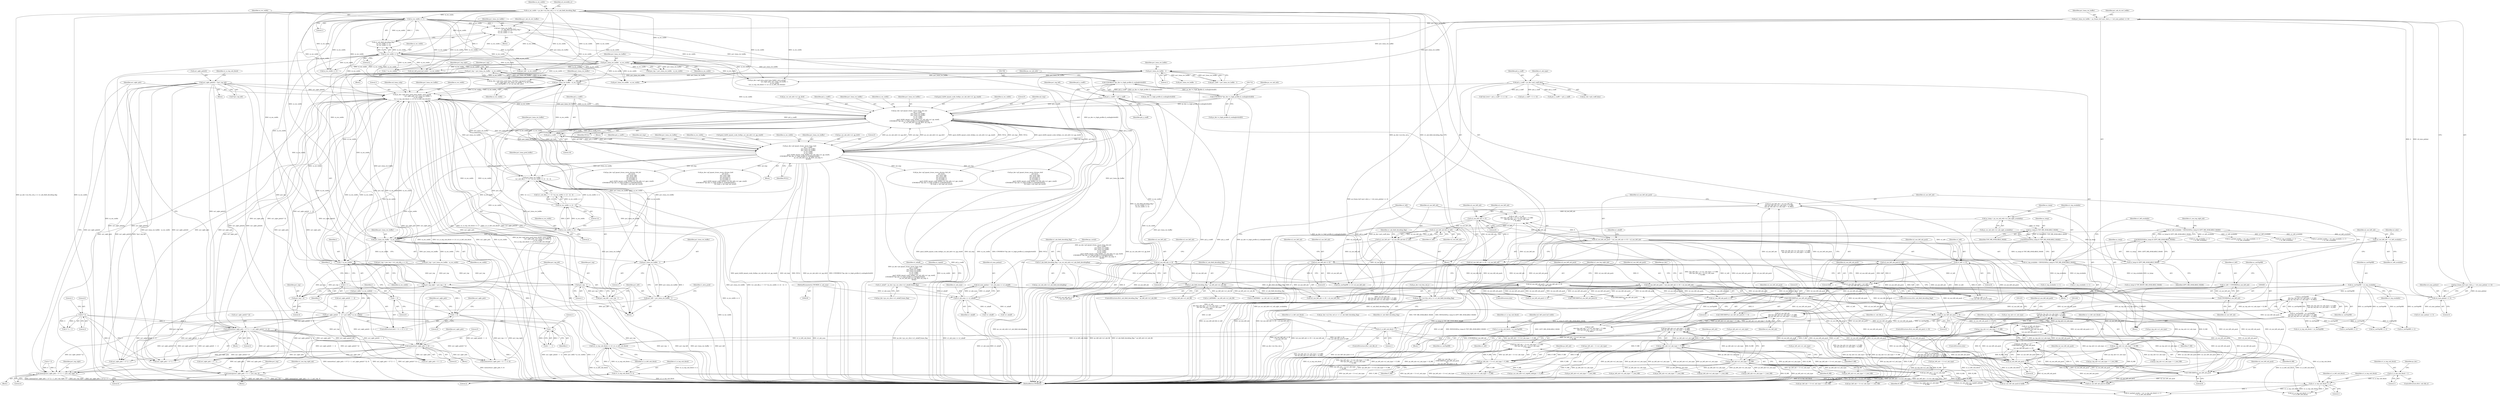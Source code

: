 digraph "0_Android_a583270e1c96d307469c83dc42bd3c5f1b9ef63f@integer" {
"1001480" [label="(Call,pu1_top = pu1_luma_rec_buffer - ui_rec_width)"];
"1001482" [label="(Call,pu1_luma_rec_buffer - ui_rec_width)"];
"1001777" [label="(Call,pu1_luma_rec_buffer +=\n (u1_sub_blk_x == 3) ? (ui_rec_width << 2) - 12 : 4)"];
"1001783" [label="(Call,(ui_rec_width << 2) - 12)"];
"1001784" [label="(Call,ui_rec_width << 2)"];
"1001720" [label="(Call,ps_dec->pf_iquant_itrans_recon_luma_4x4_dc(\n                                        pi2_y_coeff1,\n                                        pu1_luma_rec_buffer,\n                                        pu1_luma_rec_buffer,\n                                        ui_rec_width,\n                                        ui_rec_width,\n                                        gau2_ih264_iquant_scale_4x4[ps_cur_mb_info->u1_qp_rem6],\n (UWORD16 *)ps_dec->s_high_profile.i2_scalinglist4x4[0],\n                                        ps_cur_mb_info->u1_qp_div6, ai2_tmp, 0,\n                                        NULL))"];
"1001774" [label="(Call,pi2_y_coeff1 += 16)"];
"1001748" [label="(Call,ps_dec->pf_iquant_itrans_recon_luma_4x4(\n                                        pi2_y_coeff1,\n                                        pu1_luma_rec_buffer,\n                                        pu1_luma_rec_buffer,\n                                        ui_rec_width,\n                                        ui_rec_width,\n                                        gau2_ih264_iquant_scale_4x4[ps_cur_mb_info->u1_qp_rem6],\n (UWORD16 *)ps_dec->s_high_profile.i2_scalinglist4x4[0],\n                                        ps_cur_mb_info->u1_qp_div6, ai2_tmp, 0,\n                                        NULL))"];
"1001389" [label="(Call,pi2_y_coeff1 = pi2_y_coeff)"];
"1000779" [label="(Call,pi2_y_coeff = ps_dec->pi2_coeff_data)"];
"1001698" [label="(Call,ps_dec->apf_intra_pred_luma_4x4[i1_intra_pred](\n                            au1_ngbr_pels, pu1_luma_rec_buffer, 1,\n                            ui_rec_width,\n ((u1_is_top_sub_block << 2) | u1_is_left_sub_block)))"];
"1001640" [label="(Call,au1_ngbr_pels[4] = *pu1_top_left)"];
"1001684" [label="(Call,memset(au1_ngbr_pels + 4 * 2 + 1, au1_ngbr_pels[4 * 2], 4))"];
"1001621" [label="(Call,au1_ngbr_pels[4 - 1 - i] = pu1_left[i * ui_rec_width])"];
"1001495" [label="(Call,pu1_left = pu1_luma_rec_buffer - 1)"];
"1001497" [label="(Call,pu1_luma_rec_buffer - 1)"];
"1001467" [label="(Call,pu1_luma_rec_buffer - ui_rec_width)"];
"1000665" [label="(Call,pu1_luma_rec_buffer - 1)"];
"1000655" [label="(Call,pu1_luma_rec_buffer - ui_rec_width)"];
"1000590" [label="(Call,pu1_luma_rec_buffer += (\n                            u1_mb_field_decoding_flag ?\n (ui_rec_width >> 1) :\n (ui_rec_width << 4)))"];
"1000594" [label="(Call,ui_rec_width >> 1)"];
"1000568" [label="(Call,ui_rec_width = ps_dec->u2_frm_wd_y << u1_mb_field_decoding_flag)"];
"1000570" [label="(Call,ps_dec->u2_frm_wd_y << u1_mb_field_decoding_flag)"];
"1000366" [label="(Call,u1_mb_field_decoding_flag = ps_cur_mb_info->u1_mb_field_decodingflag)"];
"1000452" [label="(Call,u1_mb_field_decoding_flag ^ ps_left_mb->u1_mb_fld)"];
"1000597" [label="(Call,ui_rec_width << 4)"];
"1000536" [label="(Call,pu1_luma_rec_buffer = ps_frame_buf->pu1_dest_y + (u4_num_pmbair << 4))"];
"1000542" [label="(Call,u4_num_pmbair << 4)"];
"1000361" [label="(Call,u4_num_pmbair = (u1_mb_num >> u1_mbaff))"];
"1000363" [label="(Call,u1_mb_num >> u1_mbaff)"];
"1000242" [label="(MethodParameterIn,UWORD8 u1_mb_num)"];
"1000349" [label="(Call,u1_mbaff = ps_dec->ps_cur_slice->u1_mbaff_frame_flag)"];
"1001636" [label="(Call,memset(au1_ngbr_pels, 0, 4))"];
"1001688" [label="(Call,4 * 2)"];
"1001631" [label="(Call,i * ui_rec_width)"];
"1001626" [label="(Call,1 - i)"];
"1001616" [label="(Call,i < 4)"];
"1001619" [label="(Call,i++)"];
"1001613" [label="(Call,i = 0)"];
"1001703" [label="(Call,(u1_is_top_sub_block << 2) | u1_is_left_sub_block)"];
"1001704" [label="(Call,u1_is_top_sub_block << 2)"];
"1001519" [label="(Call,u1_is_top_sub_block << 1)"];
"1001020" [label="(Call,u1_is_top_sub_block = uc_useTopMB)"];
"1000285" [label="(Call,uc_useTopMB = u1_top_available)"];
"1000257" [label="(Call,u1_top_available = BOOLEAN(uc_temp & TOP_MB_AVAILABLE_MASK))"];
"1000259" [label="(Call,BOOLEAN(uc_temp & TOP_MB_AVAILABLE_MASK))"];
"1000260" [label="(Call,uc_temp & TOP_MB_AVAILABLE_MASK)"];
"1000251" [label="(Call,uc_temp = ps_cur_mb_info->u1_mb_ngbr_availablity)"];
"1000411" [label="(Call,uc_useTopMB = uc_useTopMB\n && ((ps_top_mb->u1_mb_type != P_MB)\n && (ps_top_mb->u1_mb_type != B_MB)))"];
"1000413" [label="(Call,uc_useTopMB\n && ((ps_top_mb->u1_mb_type != P_MB)\n && (ps_top_mb->u1_mb_type != B_MB)))"];
"1000415" [label="(Call,(ps_top_mb->u1_mb_type != P_MB)\n && (ps_top_mb->u1_mb_type != B_MB))"];
"1000416" [label="(Call,ps_top_mb->u1_mb_type != P_MB)"];
"1000421" [label="(Call,ps_top_mb->u1_mb_type != B_MB)"];
"1001453" [label="(Call,u1_is_top_sub_block = 1)"];
"1001439" [label="(Call,u1_is_left_sub_block =\n (u1_sub_blk_y < 2) ?\n (CHECKBIT(u2_use_left_mb_pack,\n 0)) :\n (u2_use_left_mb_pack >> 8))"];
"1001445" [label="(Call,CHECKBIT(u2_use_left_mb_pack,\n 0))"];
"1001448" [label="(Call,u2_use_left_mb_pack >> 8)"];
"1000494" [label="(Call,u2_use_left_mb_pack = (u2_use_left_mb << 8)\n + (u2_use_left_mb))"];
"1000497" [label="(Call,u2_use_left_mb << 8)"];
"1000477" [label="(Call,u2_use_left_mb = u2_use_left_mb && u1_left)"];
"1000479" [label="(Call,u2_use_left_mb && u1_left)"];
"1000444" [label="(Call,u2_use_left_mb << 8)"];
"1000426" [label="(Call,u2_use_left_mb = u2_use_left_mb\n && ((ps_left_mb->u1_mb_type != P_MB)\n && (ps_left_mb->u1_mb_type != B_MB)))"];
"1000428" [label="(Call,u2_use_left_mb\n && ((ps_left_mb->u1_mb_type != P_MB)\n && (ps_left_mb->u1_mb_type != B_MB)))"];
"1000408" [label="(Call,(UWORD8)u2_use_left_mb)"];
"1000394" [label="(Call,u2_use_left_mb << 8)"];
"1000289" [label="(Call,u2_use_left_mb = u1_left_available)"];
"1000264" [label="(Call,u1_left_available = BOOLEAN(uc_temp & LEFT_MB_AVAILABLE_MASK))"];
"1000266" [label="(Call,BOOLEAN(uc_temp & LEFT_MB_AVAILABLE_MASK))"];
"1000267" [label="(Call,uc_temp & LEFT_MB_AVAILABLE_MASK)"];
"1000430" [label="(Call,(ps_left_mb->u1_mb_type != P_MB)\n && (ps_left_mb->u1_mb_type != B_MB))"];
"1000431" [label="(Call,ps_left_mb->u1_mb_type != P_MB)"];
"1000436" [label="(Call,ps_left_mb->u1_mb_type != B_MB)"];
"1000458" [label="(Call,u1_left = u1_left\n && (((ps_left_mb + 1)->u1_mb_type != P_MB)\n && ((ps_left_mb + 1)->u1_mb_type\n != B_MB)))"];
"1000460" [label="(Call,u1_left\n && (((ps_left_mb + 1)->u1_mb_type != P_MB)\n && ((ps_left_mb + 1)->u1_mb_type\n != B_MB)))"];
"1000406" [label="(Call,u1_left = (UWORD8)u2_use_left_mb)"];
"1000462" [label="(Call,((ps_left_mb + 1)->u1_mb_type != P_MB)\n && ((ps_left_mb + 1)->u1_mb_type\n != B_MB))"];
"1000463" [label="(Call,(ps_left_mb + 1)->u1_mb_type != P_MB)"];
"1000470" [label="(Call,(ps_left_mb + 1)->u1_mb_type\n != B_MB)"];
"1001198" [label="(Call,CHECKBIT(u2_use_left_mb_pack,0))"];
"1000441" [label="(Call,u2_use_left_mb_pack = (u2_use_left_mb << 8) + u2_use_left_mb)"];
"1000391" [label="(Call,u2_use_left_mb_pack = (u2_use_left_mb << 8) + u2_use_left_mb)"];
"1000484" [label="(Call,u2_use_left_mb_pack = (u1_left << 8)\n + (u2_use_left_mb_pack & 0xff))"];
"1000487" [label="(Call,u1_left << 8)"];
"1000490" [label="(Call,u2_use_left_mb_pack & 0xff)"];
"1001238" [label="(Call,u2_use_left_mb_pack >> 8)"];
"1001435" [label="(Call,u1_is_left_sub_block = 1)"];
"1001759" [label="(Call,(UWORD16 *)ps_dec->s_high_profile.i2_scalinglist4x4[0])"];
"1001731" [label="(Call,(UWORD16 *)ps_dec->s_high_profile.i2_scalinglist4x4[0])"];
"1001485" [label="(Call,pu1_top_right = pu1_top + 4)"];
"1001670" [label="(Call,memcpy(au1_ngbr_pels + 4 * 2 + 1, pu1_top_right, 4))"];
"1001487" [label="(Call,pu1_top + 4)"];
"1001492" [label="(Call,pu1_top - 1)"];
"1001490" [label="(Call,pu1_top_left = pu1_top - 1)"];
"1001649" [label="(Call,memcpy(au1_ngbr_pels + 4 + 1, pu1_top, 4))"];
"1000457" [label="(Block,)"];
"1000429" [label="(Identifier,u2_use_left_mb)"];
"1001783" [label="(Call,(ui_rec_width << 2) - 12)"];
"1000395" [label="(Identifier,u2_use_left_mb)"];
"1000667" [label="(Literal,1)"];
"1001699" [label="(Identifier,au1_ngbr_pels)"];
"1000521" [label="(Call,ps_cur_mb_info->u1_topleft_mbtype != P_MB)"];
"1000497" [label="(Call,u2_use_left_mb << 8)"];
"1000478" [label="(Identifier,u2_use_left_mb)"];
"1001479" [label="(Block,)"];
"1000290" [label="(Identifier,u2_use_left_mb)"];
"1001759" [label="(Call,(UWORD16 *)ps_dec->s_high_profile.i2_scalinglist4x4[0])"];
"1001485" [label="(Call,pu1_top_right = pu1_top + 4)"];
"1000291" [label="(Identifier,u1_left_available)"];
"1000392" [label="(Identifier,u2_use_left_mb_pack)"];
"1001487" [label="(Call,pu1_top + 4)"];
"1001623" [label="(Identifier,au1_ngbr_pels)"];
"1001698" [label="(Call,ps_dec->apf_intra_pred_luma_4x4[i1_intra_pred](\n                            au1_ngbr_pels, pu1_luma_rec_buffer, 1,\n                            ui_rec_width,\n ((u1_is_top_sub_block << 2) | u1_is_left_sub_block)))"];
"1000458" [label="(Call,u1_left = u1_left\n && (((ps_left_mb + 1)->u1_mb_type != P_MB)\n && ((ps_left_mb + 1)->u1_mb_type\n != B_MB)))"];
"1000464" [label="(Call,(ps_left_mb + 1)->u1_mb_type)"];
"1001459" [label="(Identifier,ps_dec)"];
"1000447" [label="(Identifier,u2_use_left_mb)"];
"1001439" [label="(Call,u1_is_left_sub_block =\n (u1_sub_blk_y < 2) ?\n (CHECKBIT(u2_use_left_mb_pack,\n 0)) :\n (u2_use_left_mb_pack >> 8))"];
"1000589" [label="(Block,)"];
"1000526" [label="(Call,ps_cur_mb_info->u1_topleft_mbtype\n != B_MB)"];
"1001747" [label="(Block,)"];
"1001631" [label="(Call,i * ui_rec_width)"];
"1002638" [label="(Call,(u1_top_available << 1)\n + u1_left_available)"];
"1000493" [label="(ControlStructure,else)"];
"1001199" [label="(Identifier,u2_use_left_mb_pack)"];
"1001684" [label="(Call,memset(au1_ngbr_pels + 4 * 2 + 1, au1_ngbr_pels[4 * 2], 4))"];
"1002055" [label="(Call,(ps_left_mb + 1)->u1_mb_type != I_4x4_MB)"];
"1001679" [label="(Literal,4)"];
"1001435" [label="(Call,u1_is_left_sub_block = 1)"];
"1001726" [label="(Call,gau2_ih264_iquant_scale_4x4[ps_cur_mb_info->u1_qp_rem6])"];
"1000786" [label="(Identifier,u1_mb_type)"];
"1001769" [label="(Identifier,ps_cur_mb_info)"];
"1000502" [label="(Identifier,u1_use_top_right_mb)"];
"1001449" [label="(Identifier,u2_use_left_mb_pack)"];
"1001710" [label="(Identifier,ui2_luma_csbp)"];
"1000268" [label="(Identifier,uc_temp)"];
"1003254" [label="(MethodReturn,WORD32)"];
"1000414" [label="(Identifier,uc_useTopMB)"];
"1000552" [label="(Call,u4_num_pmbair << 3)"];
"1000577" [label="(Call,ps_dec->u2_frm_wd_uv << u1_mb_field_decoding_flag)"];
"1001229" [label="(Call,(ps_left_mb + 1)->u1_mb_type != I_4x4_MB)"];
"1001690" [label="(Literal,2)"];
"1001724" [label="(Identifier,ui_rec_width)"];
"1001454" [label="(Identifier,u1_is_top_sub_block)"];
"1000252" [label="(Identifier,uc_temp)"];
"1000411" [label="(Call,uc_useTopMB = uc_useTopMB\n && ((ps_top_mb->u1_mb_type != P_MB)\n && (ps_top_mb->u1_mb_type != B_MB)))"];
"1000546" [label="(Identifier,pu1_mb_cb_rei1_buffer)"];
"1001469" [label="(Identifier,ui_rec_width)"];
"1001481" [label="(Identifier,pu1_top)"];
"1001455" [label="(Literal,1)"];
"1000470" [label="(Call,(ps_left_mb + 1)->u1_mb_type\n != B_MB)"];
"1000436" [label="(Call,ps_left_mb->u1_mb_type != B_MB)"];
"1001607" [label="(Block,)"];
"1001518" [label="(Call,(u1_is_top_sub_block << 1)\n + u1_is_left_sub_block)"];
"1000412" [label="(Identifier,uc_useTopMB)"];
"1001493" [label="(Identifier,pu1_top)"];
"1000445" [label="(Identifier,u2_use_left_mb)"];
"1000665" [label="(Call,pu1_luma_rec_buffer - 1)"];
"1001436" [label="(Identifier,u1_is_left_sub_block)"];
"1000490" [label="(Call,u2_use_left_mb_pack & 0xff)"];
"1001450" [label="(Literal,8)"];
"1001633" [label="(Identifier,ui_rec_width)"];
"1002347" [label="(Call,ui_rec_width << 3)"];
"1001772" [label="(Literal,0)"];
"1000260" [label="(Call,uc_temp & TOP_MB_AVAILABLE_MASK)"];
"1003244" [label="(Call,uc_useTopMB << 2)"];
"1000394" [label="(Call,u2_use_left_mb << 8)"];
"1000483" [label="(Identifier,u1_mb_field_decoding_flag)"];
"1000538" [label="(Call,ps_frame_buf->pu1_dest_y + (u4_num_pmbair << 4))"];
"1000799" [label="(Call,u1_top_available << 1)"];
"1000537" [label="(Identifier,pu1_luma_rec_buffer)"];
"1001659" [label="(Call,memset(au1_ngbr_pels + 4 + 1, 0, 4))"];
"1000594" [label="(Call,ui_rec_width >> 1)"];
"1000460" [label="(Call,u1_left\n && (((ps_left_mb + 1)->u1_mb_type != P_MB)\n && ((ps_left_mb + 1)->u1_mb_type\n != B_MB)))"];
"1000492" [label="(Literal,0xff)"];
"1001628" [label="(Identifier,i)"];
"1001240" [label="(Literal,8)"];
"1001720" [label="(Call,ps_dec->pf_iquant_itrans_recon_luma_4x4_dc(\n                                        pi2_y_coeff1,\n                                        pu1_luma_rec_buffer,\n                                        pu1_luma_rec_buffer,\n                                        ui_rec_width,\n                                        ui_rec_width,\n                                        gau2_ih264_iquant_scale_4x4[ps_cur_mb_info->u1_qp_rem6],\n (UWORD16 *)ps_dec->s_high_profile.i2_scalinglist4x4[0],\n                                        ps_cur_mb_info->u1_qp_div6, ai2_tmp, 0,\n                                        NULL))"];
"1001522" [label="(Identifier,u1_is_left_sub_block)"];
"1000511" [label="(Call,ps_top_right_mb->u1_mb_type\n != B_MB)"];
"1000796" [label="(Call,u1_packed_modes = (u1_top_available << 1)\n + u1_left_available)"];
"1001669" [label="(Block,)"];
"1000452" [label="(Call,u1_mb_field_decoding_flag ^ ps_left_mb->u1_mb_fld)"];
"1000287" [label="(Identifier,u1_top_available)"];
"1000592" [label="(Call,u1_mb_field_decoding_flag ?\n (ui_rec_width >> 1) :\n (ui_rec_width << 4))"];
"1001484" [label="(Identifier,ui_rec_width)"];
"1001441" [label="(Call,(u1_sub_blk_y < 2) ?\n (CHECKBIT(u2_use_left_mb_pack,\n 0)) :\n (u2_use_left_mb_pack >> 8))"];
"1000351" [label="(Call,ps_dec->ps_cur_slice->u1_mbaff_frame_flag)"];
"1000499" [label="(Literal,8)"];
"1001825" [label="(Call,u1_is_top_sub_block = uc_useTopMB)"];
"1001700" [label="(Identifier,pu1_luma_rec_buffer)"];
"1001618" [label="(Literal,4)"];
"1001691" [label="(Literal,1)"];
"1002064" [label="(Call,u2_use_left_mb_pack >> 8)"];
"1001130" [label="(Call,ps_left_mb->u1_mb_type != I_4x4_MB)"];
"1001494" [label="(Literal,1)"];
"1001238" [label="(Call,u2_use_left_mb_pack >> 8)"];
"1000568" [label="(Call,ui_rec_width = ps_dec->u2_frm_wd_y << u1_mb_field_decoding_flag)"];
"1000425" [label="(Identifier,B_MB)"];
"1001626" [label="(Call,1 - i)"];
"1000363" [label="(Call,u1_mb_num >> u1_mbaff)"];
"1001037" [label="(Identifier,ui2_left_pred_buf_width)"];
"1000498" [label="(Identifier,u2_use_left_mb)"];
"1001614" [label="(Identifier,i)"];
"1000420" [label="(Identifier,P_MB)"];
"1002013" [label="(Call,ps_left_mb->u1_mb_type != I_4x4_MB)"];
"1000482" [label="(ControlStructure,if(u1_mb_field_decoding_flag))"];
"1001491" [label="(Identifier,pu1_top_left)"];
"1000481" [label="(Identifier,u1_left)"];
"1001632" [label="(Identifier,i)"];
"1001744" [label="(Literal,0)"];
"1000441" [label="(Call,u2_use_left_mb_pack = (u2_use_left_mb << 8) + u2_use_left_mb)"];
"1000657" [label="(Identifier,ui_rec_width)"];
"1000367" [label="(Identifier,u1_mb_field_decoding_flag)"];
"1000491" [label="(Identifier,u2_use_left_mb_pack)"];
"1000476" [label="(Identifier,B_MB)"];
"1001749" [label="(Identifier,pi2_y_coeff1)"];
"1001440" [label="(Identifier,u1_is_left_sub_block)"];
"1001784" [label="(Call,ui_rec_width << 2)"];
"1001776" [label="(Literal,16)"];
"1000780" [label="(Identifier,pi2_y_coeff)"];
"1000916" [label="(Call,pi2_y_coeff + (i << 4))"];
"1001613" [label="(Call,i = 0)"];
"1001642" [label="(Identifier,au1_ngbr_pels)"];
"1000486" [label="(Call,(u1_left << 8)\n + (u2_use_left_mb_pack & 0xff))"];
"1002334" [label="(Call,pu1_luma_rec_buffer - 1)"];
"1001445" [label="(Call,CHECKBIT(u2_use_left_mb_pack,\n 0))"];
"1000544" [label="(Literal,4)"];
"1000257" [label="(Call,u1_top_available = BOOLEAN(uc_temp & TOP_MB_AVAILABLE_MASK))"];
"1000265" [label="(Identifier,u1_left_available)"];
"1000243" [label="(Block,)"];
"1001190" [label="(Call,ps_left_mb->u1_mb_type != I_4x4_MB)"];
"1001452" [label="(Identifier,u1_sub_blk_y)"];
"1001483" [label="(Identifier,pu1_luma_rec_buffer)"];
"1001685" [label="(Call,au1_ngbr_pels + 4 * 2 + 1)"];
"1001638" [label="(Literal,0)"];
"1001021" [label="(Identifier,u1_is_top_sub_block)"];
"1001775" [label="(Identifier,pi2_y_coeff1)"];
"1001404" [label="(Block,)"];
"1001624" [label="(Call,4 - 1 - i)"];
"1001707" [label="(Identifier,u1_is_left_sub_block)"];
"1000781" [label="(Call,ps_dec->pi2_coeff_data)"];
"1000391" [label="(Call,u2_use_left_mb_pack = (u2_use_left_mb << 8) + u2_use_left_mb)"];
"1001773" [label="(Identifier,NULL)"];
"1000421" [label="(Call,ps_top_mb->u1_mb_type != B_MB)"];
"1001451" [label="(ControlStructure,if(u1_sub_blk_y))"];
"1001468" [label="(Identifier,pu1_luma_rec_buffer)"];
"1001674" [label="(Call,4 * 2)"];
"1001649" [label="(Call,memcpy(au1_ngbr_pels + 4 + 1, pu1_top, 4))"];
"1000261" [label="(Identifier,uc_temp)"];
"1001706" [label="(Literal,2)"];
"1000798" [label="(Call,(u1_top_available << 1)\n + u1_left_available)"];
"1001936" [label="(Call,!u1_mbaff)"];
"1003059" [label="(Call,ps_dec->pf_iquant_itrans_recon_chroma_4x4_dc(\n                                            pi2_level,\n                                            pu1_pred_sblk,\n                                            pu1_pred_sblk,\n                                            u4_recwidth_cr,\n                                            u4_recwidth_cr,\n                                            gau2_ih264_iquant_scale_4x4[ps_cur_mb_info->u1_qpcr_rem6],\n (UWORD16 *)ps_dec->s_high_profile.i2_scalinglist4x4[2],\n                                            u4_scale_v, ai2_tmp, pi2_level))"];
"1001777" [label="(Call,pu1_luma_rec_buffer +=\n (u1_sub_blk_x == 3) ? (ui_rec_width << 2) - 12 : 4)"];
"1001237" [label="(ControlStructure,if(u2_use_left_mb_pack >> 8))"];
"1001703" [label="(Call,(u1_is_top_sub_block << 2) | u1_is_left_sub_block)"];
"1000473" [label="(Identifier,ps_left_mb)"];
"1000442" [label="(Identifier,u2_use_left_mb_pack)"];
"1000242" [label="(MethodParameterIn,UWORD8 u1_mb_num)"];
"1000289" [label="(Call,u2_use_left_mb = u1_left_available)"];
"1000500" [label="(Identifier,u2_use_left_mb)"];
"1001467" [label="(Call,pu1_luma_rec_buffer - ui_rec_width)"];
"1001516" [label="(Call,u1_packed_modes = (u1_is_top_sub_block << 1)\n + u1_is_left_sub_block)"];
"1001771" [label="(Identifier,ai2_tmp)"];
"1001670" [label="(Call,memcpy(au1_ngbr_pels + 4 * 2 + 1, pu1_top_right, 4))"];
"1002306" [label="(Call,u2_use_left_mb_pack >> 8)"];
"1001745" [label="(Identifier,NULL)"];
"1000440" [label="(Identifier,B_MB)"];
"1001490" [label="(Call,pu1_top_left = pu1_top - 1)"];
"1001750" [label="(Identifier,pu1_luma_rec_buffer)"];
"1001520" [label="(Identifier,u1_is_top_sub_block)"];
"1001702" [label="(Identifier,ui_rec_width)"];
"1001656" [label="(Literal,4)"];
"1000656" [label="(Identifier,pu1_luma_rec_buffer)"];
"1000422" [label="(Call,ps_top_mb->u1_mb_type)"];
"1000461" [label="(Identifier,u1_left)"];
"1000413" [label="(Call,uc_useTopMB\n && ((ps_top_mb->u1_mb_type != P_MB)\n && (ps_top_mb->u1_mb_type != B_MB)))"];
"1000779" [label="(Call,pi2_y_coeff = ps_dec->pi2_coeff_data)"];
"1000357" [label="(Identifier,u1_topmb)"];
"1000259" [label="(Call,BOOLEAN(uc_temp & TOP_MB_AVAILABLE_MASK))"];
"1000569" [label="(Identifier,ui_rec_width)"];
"1001692" [label="(Call,au1_ngbr_pels[4 * 2])"];
"1000663" [label="(Call,pu1_yleft = pu1_luma_rec_buffer - 1)"];
"1000536" [label="(Call,pu1_luma_rec_buffer = ps_frame_buf->pu1_dest_y + (u4_num_pmbair << 4))"];
"1000404" [label="(Block,)"];
"1000410" [label="(Identifier,u2_use_left_mb)"];
"1001640" [label="(Call,au1_ngbr_pels[4] = *pu1_top_left)"];
"1001785" [label="(Identifier,ui_rec_width)"];
"1000407" [label="(Identifier,u1_left)"];
"1000423" [label="(Identifier,ps_top_mb)"];
"1001731" [label="(Call,(UWORD16 *)ps_dec->s_high_profile.i2_scalinglist4x4[0])"];
"1001635" [label="(Block,)"];
"1000368" [label="(Call,ps_cur_mb_info->u1_mb_field_decodingflag)"];
"1003097" [label="(Call,u2_use_left_mb_pack & 0x0ff)"];
"1001200" [label="(Literal,0)"];
"1001621" [label="(Call,au1_ngbr_pels[4 - 1 - i] = pu1_left[i * ui_rec_width])"];
"1000361" [label="(Call,u4_num_pmbair = (u1_mb_num >> u1_mbaff))"];
"1001688" [label="(Call,4 * 2)"];
"1001239" [label="(Identifier,u2_use_left_mb_pack)"];
"1001020" [label="(Call,u1_is_top_sub_block = uc_useTopMB)"];
"1001197" [label="(Call,CHECKBIT(u2_use_left_mb_pack,0) == 0)"];
"1000366" [label="(Call,u1_mb_field_decoding_flag = ps_cur_mb_info->u1_mb_field_decodingflag)"];
"1000655" [label="(Call,pu1_luma_rec_buffer - ui_rec_width)"];
"1001465" [label="(Call,pu1_top = pu1_luma_rec_buffer - ui_rec_width)"];
"1001521" [label="(Literal,1)"];
"1001448" [label="(Call,u2_use_left_mb_pack >> 8)"];
"1001022" [label="(Identifier,uc_useTopMB)"];
"1000597" [label="(Call,ui_rec_width << 4)"];
"1000431" [label="(Call,ps_left_mb->u1_mb_type != P_MB)"];
"1001389" [label="(Call,pi2_y_coeff1 = pi2_y_coeff)"];
"1001752" [label="(Identifier,ui_rec_width)"];
"1001453" [label="(Call,u1_is_top_sub_block = 1)"];
"1000372" [label="(Identifier,ps_curmb)"];
"1000274" [label="(Call,uc_temp & TOP_RIGHT_MB_AVAILABLE_MASK)"];
"1001368" [label="(Call,ps_left_mb->u1_mb_type != I_4x4_MB)"];
"1000443" [label="(Call,(u2_use_left_mb << 8) + u2_use_left_mb)"];
"1000446" [label="(Literal,8)"];
"1000485" [label="(Identifier,u2_use_left_mb_pack)"];
"1002488" [label="(Call,ps_dec->apf_intra_pred_luma_8x8[i1_intra_pred](\n                                    au1_ngbr_pels, pu1_luma_rec_buffer, 1,\n                                    ui_rec_width,\n ((u1_is_top_sub_block << 2) | u1_is_left_sub_block)))"];
"1001438" [label="(ControlStructure,else)"];
"1000262" [label="(Identifier,TOP_MB_AVAILABLE_MASK)"];
"1001480" [label="(Call,pu1_top = pu1_luma_rec_buffer - ui_rec_width)"];
"1001499" [label="(Literal,1)"];
"1001447" [label="(Literal,0)"];
"1001488" [label="(Identifier,pu1_top)"];
"1001743" [label="(Identifier,ai2_tmp)"];
"1000495" [label="(Identifier,u2_use_left_mb_pack)"];
"1000653" [label="(Call,puc_top = pu1_luma_rec_buffer - ui_rec_width)"];
"1000349" [label="(Call,u1_mbaff = ps_dec->ps_cur_slice->u1_mbaff_frame_flag)"];
"1000469" [label="(Identifier,P_MB)"];
"1001497" [label="(Call,pu1_luma_rec_buffer - 1)"];
"1001486" [label="(Identifier,pu1_top_right)"];
"1000598" [label="(Identifier,ui_rec_width)"];
"1000269" [label="(Identifier,LEFT_MB_AVAILABLE_MASK)"];
"1000438" [label="(Identifier,ps_left_mb)"];
"1001647" [label="(Identifier,u1_is_top_sub_block)"];
"1000489" [label="(Literal,8)"];
"1001620" [label="(Identifier,i)"];
"1001492" [label="(Call,pu1_top - 1)"];
"1001641" [label="(Call,au1_ngbr_pels[4])"];
"1002948" [label="(Call,ps_dec->pf_iquant_itrans_recon_chroma_4x4_dc(\n                                            pi2_level,\n                                            pu1_pred_sblk,\n                                            pu1_pred_sblk,\n                                            u4_recwidth_cr,\n                                            u4_recwidth_cr,\n                                            gau2_ih264_iquant_scale_4x4[ps_cur_mb_info->u1_qpc_rem6],\n (UWORD16 *)ps_dec->s_high_profile.i2_scalinglist4x4[1],\n                                            u4_scale_u, ai2_tmp, pi2_level))"];
"1000895" [label="(Call,(uc_useTopMB << 2) | u2_use_left_mb)"];
"1001501" [label="(Identifier,i1_intra_pred)"];
"1000591" [label="(Identifier,pu1_luma_rec_buffer)"];
"1000596" [label="(Literal,1)"];
"1000396" [label="(Literal,8)"];
"1001740" [label="(Call,ps_cur_mb_info->u1_qp_div6)"];
"1001446" [label="(Identifier,u2_use_left_mb_pack)"];
"1002303" [label="(Call,CHECKBIT(u2_use_left_mb_pack,\n 0))"];
"1000487" [label="(Call,u1_left << 8)"];
"1001683" [label="(Block,)"];
"1002197" [label="(Call,ps_left_mb->u1_mb_type != I_4x4_MB)"];
"1000480" [label="(Identifier,u2_use_left_mb)"];
"1001697" [label="(Literal,4)"];
"1000576" [label="(Identifier,u4_recwidth_cr)"];
"1000484" [label="(Call,u2_use_left_mb_pack = (u1_left << 8)\n + (u2_use_left_mb_pack & 0xff))"];
"1000570" [label="(Call,ps_dec->u2_frm_wd_y << u1_mb_field_decoding_flag)"];
"1001774" [label="(Call,pi2_y_coeff1 += 16)"];
"1001393" [label="(Identifier,pu1_top_left)"];
"1001482" [label="(Call,pu1_luma_rec_buffer - ui_rec_width)"];
"1001648" [label="(Block,)"];
"1000542" [label="(Call,u4_num_pmbair << 4)"];
"1001891" [label="(Call,ps_top_mb->u1_mb_type == I_4x4_MB)"];
"1001655" [label="(Identifier,pu1_top)"];
"1002021" [label="(Call,CHECKBIT(u2_use_left_mb_pack,0))"];
"1000397" [label="(Identifier,u2_use_left_mb)"];
"1001786" [label="(Literal,2)"];
"1000543" [label="(Identifier,u4_num_pmbair)"];
"1001943" [label="(Call,ps_left_mb->u1_mb_type != I_4x4_MB)"];
"1000463" [label="(Call,(ps_left_mb + 1)->u1_mb_type != P_MB)"];
"1001721" [label="(Identifier,pi2_y_coeff1)"];
"1000595" [label="(Identifier,ui_rec_width)"];
"1002317" [label="(Call,pu1_luma_rec_buffer - ui_rec_width)"];
"1001723" [label="(Identifier,pu1_luma_rec_buffer)"];
"1000272" [label="(Identifier,u1_use_top_right_mb)"];
"1001495" [label="(Call,pu1_left = pu1_luma_rec_buffer - 1)"];
"1002337" [label="(Call,ui2_left_pred_buf_width = ui_rec_width)"];
"1002700" [label="(Call,u2_use_left_mb_pack & 0x0ff)"];
"1001748" [label="(Call,ps_dec->pf_iquant_itrans_recon_luma_4x4(\n                                        pi2_y_coeff1,\n                                        pu1_luma_rec_buffer,\n                                        pu1_luma_rec_buffer,\n                                        ui_rec_width,\n                                        ui_rec_width,\n                                        gau2_ih264_iquant_scale_4x4[ps_cur_mb_info->u1_qp_rem6],\n (UWORD16 *)ps_dec->s_high_profile.i2_scalinglist4x4[0],\n                                        ps_cur_mb_info->u1_qp_div6, ai2_tmp, 0,\n                                        NULL))"];
"1001719" [label="(Block,)"];
"1001704" [label="(Call,u1_is_top_sub_block << 2)"];
"1000350" [label="(Identifier,u1_mbaff)"];
"1001787" [label="(Literal,12)"];
"1001615" [label="(Literal,0)"];
"1000251" [label="(Call,uc_temp = ps_cur_mb_info->u1_mb_ngbr_availablity)"];
"1000488" [label="(Identifier,u1_left)"];
"1001687" [label="(Call,4 * 2 + 1)"];
"1001519" [label="(Call,u1_is_top_sub_block << 1)"];
"1001086" [label="(Call,ps_top_mb->u1_mb_type == I_4x4_MB)"];
"1000571" [label="(Call,ps_dec->u2_frm_wd_y)"];
"1001761" [label="(Call,ps_dec->s_high_profile.i2_scalinglist4x4[0])"];
"1002220" [label="(Call,pi2_y_coeff1 = pi2_y_coeff)"];
"1001433" [label="(ControlStructure,if(u1_sub_blk_x))"];
"1000451" [label="(ControlStructure,if(u1_mb_field_decoding_flag ^ ps_left_mb->u1_mb_fld))"];
"1000401" [label="(Identifier,ps_dec)"];
"1000253" [label="(Call,ps_cur_mb_info->u1_mb_ngbr_availablity)"];
"1000496" [label="(Call,(u2_use_left_mb << 8)\n + (u2_use_left_mb))"];
"1000599" [label="(Literal,4)"];
"1000432" [label="(Call,ps_left_mb->u1_mb_type)"];
"1001725" [label="(Identifier,ui_rec_width)"];
"1000477" [label="(Call,u2_use_left_mb = u2_use_left_mb && u1_left)"];
"1001616" [label="(Call,i < 4)"];
"1000437" [label="(Call,ps_left_mb->u1_mb_type)"];
"1000444" [label="(Call,u2_use_left_mb << 8)"];
"1000590" [label="(Call,pu1_luma_rec_buffer += (\n                            u1_mb_field_decoding_flag ?\n (ui_rec_width >> 1) :\n (ui_rec_width << 4)))"];
"1000267" [label="(Call,uc_temp & LEFT_MB_AVAILABLE_MASK)"];
"1000285" [label="(Call,uc_useTopMB = u1_top_available)"];
"1002639" [label="(Call,u1_top_available << 1)"];
"1000854" [label="(Call,i * ui_rec_width)"];
"1000494" [label="(Call,u2_use_left_mb_pack = (u2_use_left_mb << 8)\n + (u2_use_left_mb))"];
"1001489" [label="(Literal,4)"];
"1000462" [label="(Call,((ps_left_mb + 1)->u1_mb_type != P_MB)\n && ((ps_left_mb + 1)->u1_mb_type\n != B_MB))"];
"1001391" [label="(Identifier,pi2_y_coeff)"];
"1002917" [label="(Call,ps_dec->pf_iquant_itrans_recon_chroma_4x4(\n                                            pi2_level,\n                                            pu1_pred_sblk,\n                                            pu1_pred_sblk,\n                                            u4_recwidth_cr,\n                                            u4_recwidth_cr,\n                                            gau2_ih264_iquant_scale_4x4[ps_cur_mb_info->u1_qpc_rem6],\n (UWORD16 *)ps_dec->s_high_profile.i2_scalinglist4x4[1],\n                                            u4_scale_u, ai2_tmp, pi2_level))"];
"1001639" [label="(Literal,4)"];
"1001701" [label="(Literal,1)"];
"1000896" [label="(Call,uc_useTopMB << 2)"];
"1001437" [label="(Literal,1)"];
"1001198" [label="(Call,CHECKBIT(u2_use_left_mb_pack,0))"];
"1000393" [label="(Call,(u2_use_left_mb << 8) + u2_use_left_mb)"];
"1001790" [label="(Identifier,pu1_luma_pred_buffer)"];
"1000601" [label="(Identifier,pu1_mb_cb_rei1_buffer)"];
"1000417" [label="(Call,ps_top_mb->u1_mb_type)"];
"1000430" [label="(Call,(ps_left_mb->u1_mb_type != P_MB)\n && (ps_left_mb->u1_mb_type != B_MB))"];
"1000415" [label="(Call,(ps_top_mb->u1_mb_type != P_MB)\n && (ps_top_mb->u1_mb_type != B_MB))"];
"1001754" [label="(Call,gau2_ih264_iquant_scale_4x4[ps_cur_mb_info->u1_qp_rem6])"];
"1000479" [label="(Call,u2_use_left_mb && u1_left)"];
"1001779" [label="(Call,(u1_sub_blk_x == 3) ? (ui_rec_width << 2) - 12 : 4)"];
"1001650" [label="(Call,au1_ngbr_pels + 4 + 1)"];
"1003028" [label="(Call,ps_dec->pf_iquant_itrans_recon_chroma_4x4(\n                                            pi2_level,\n                                            pu1_pred_sblk,\n                                            pu1_pred_sblk,\n                                            u4_recwidth_cr,\n                                            u4_recwidth_cr,\n                                            gau2_ih264_iquant_scale_4x4[ps_cur_mb_info->u1_qpcr_rem6],\n (UWORD16 *)ps_dec->s_high_profile.i2_scalinglist4x4[2],\n                                            u4_scale_v, ai2_tmp, pi2_level))"];
"1001017" [label="(Block,)"];
"1000416" [label="(Call,ps_top_mb->u1_mb_type != P_MB)"];
"1002363" [label="(Call,pu1_left - ui_rec_width)"];
"1000362" [label="(Identifier,u4_num_pmbair)"];
"1000666" [label="(Identifier,pu1_luma_rec_buffer)"];
"1001612" [label="(ControlStructure,for(i = 0; i < 4; i++))"];
"1001636" [label="(Call,memset(au1_ngbr_pels, 0, 4))"];
"1000506" [label="(Call,ps_top_right_mb->u1_mb_type != P_MB)"];
"1001753" [label="(Identifier,ui_rec_width)"];
"1000408" [label="(Call,(UWORD8)u2_use_left_mb)"];
"1000427" [label="(Identifier,u2_use_left_mb)"];
"1000471" [label="(Call,(ps_left_mb + 1)->u1_mb_type)"];
"1000454" [label="(Call,ps_left_mb->u1_mb_fld)"];
"1001123" [label="(Call,!u1_mbaff)"];
"1001390" [label="(Identifier,pi2_y_coeff1)"];
"1001498" [label="(Identifier,pu1_luma_rec_buffer)"];
"1000449" [label="(Identifier,u1_mbaff)"];
"1001660" [label="(Call,au1_ngbr_pels + 4 + 1)"];
"1001617" [label="(Identifier,i)"];
"1001161" [label="(Call,u1_leftMbfld = ps_left_mb->u1_mb_fld)"];
"1000890" [label="(Call,ps_dec->apf_intra_pred_luma_16x16[u1_intrapred_mode](\n                            au1_ngbr_pels, pu1_luma_rec_buffer, 1, ui_rec_width,\n ((uc_useTopMB << 2) | u2_use_left_mb)))"];
"1001201" [label="(Literal,0)"];
"1000914" [label="(Call,*pi2_level = pi2_y_coeff + (i << 4))"];
"1000286" [label="(Identifier,uc_useTopMB)"];
"1001637" [label="(Identifier,au1_ngbr_pels)"];
"1000574" [label="(Identifier,u1_mb_field_decoding_flag)"];
"1001705" [label="(Identifier,u1_is_top_sub_block)"];
"1001668" [label="(Identifier,u1_use_top_right_mb)"];
"1001627" [label="(Literal,1)"];
"1001778" [label="(Identifier,pu1_luma_rec_buffer)"];
"1000459" [label="(Identifier,u1_left)"];
"1001622" [label="(Call,au1_ngbr_pels[4 - 1 - i])"];
"1000365" [label="(Identifier,u1_mbaff)"];
"1001689" [label="(Literal,4)"];
"1000426" [label="(Call,u2_use_left_mb = u2_use_left_mb\n && ((ps_left_mb->u1_mb_type != P_MB)\n && (ps_left_mb->u1_mb_type != B_MB)))"];
"1000302" [label="(Identifier,u2_mbx)"];
"1001471" [label="(Call,pu1_top = puc_top + (u1_sub_blk_x << 2))"];
"1000364" [label="(Identifier,u1_mb_num)"];
"1000453" [label="(Identifier,u1_mb_field_decoding_flag)"];
"1002847" [label="(Call,uc_useTopMB << 2)"];
"1001741" [label="(Identifier,ps_cur_mb_info)"];
"1000406" [label="(Call,u1_left = (UWORD8)u2_use_left_mb)"];
"1001733" [label="(Call,ps_dec->s_high_profile.i2_scalinglist4x4[0])"];
"1001722" [label="(Identifier,pu1_luma_rec_buffer)"];
"1000435" [label="(Identifier,P_MB)"];
"1001496" [label="(Identifier,pu1_left)"];
"1001678" [label="(Identifier,pu1_top_right)"];
"1000264" [label="(Call,u1_left_available = BOOLEAN(uc_temp & LEFT_MB_AVAILABLE_MASK))"];
"1001644" [label="(Call,*pu1_top_left)"];
"1000258" [label="(Identifier,u1_top_available)"];
"1000428" [label="(Call,u2_use_left_mb\n && ((ps_left_mb->u1_mb_type != P_MB)\n && (ps_left_mb->u1_mb_type != B_MB)))"];
"1001975" [label="(Call,u1_leftMbfld = ps_left_mb->u1_mb_fld)"];
"1001671" [label="(Call,au1_ngbr_pels + 4 * 2 + 1)"];
"1001629" [label="(Call,pu1_left[i * ui_rec_width])"];
"1000266" [label="(Call,BOOLEAN(uc_temp & LEFT_MB_AVAILABLE_MASK))"];
"1002636" [label="(Call,u1_packed_modes = (u1_top_available << 1)\n + u1_left_available)"];
"1001619" [label="(Call,i++)"];
"1001751" [label="(Identifier,pu1_luma_rec_buffer)"];
"1001768" [label="(Call,ps_cur_mb_info->u1_qp_div6)"];
"1001480" -> "1001479"  [label="AST: "];
"1001480" -> "1001482"  [label="CFG: "];
"1001481" -> "1001480"  [label="AST: "];
"1001482" -> "1001480"  [label="AST: "];
"1001486" -> "1001480"  [label="CFG: "];
"1001480" -> "1003254"  [label="DDG: pu1_luma_rec_buffer - ui_rec_width"];
"1001482" -> "1001480"  [label="DDG: pu1_luma_rec_buffer"];
"1001482" -> "1001480"  [label="DDG: ui_rec_width"];
"1001480" -> "1001485"  [label="DDG: pu1_top"];
"1001480" -> "1001487"  [label="DDG: pu1_top"];
"1001480" -> "1001492"  [label="DDG: pu1_top"];
"1001482" -> "1001484"  [label="CFG: "];
"1001483" -> "1001482"  [label="AST: "];
"1001484" -> "1001482"  [label="AST: "];
"1001777" -> "1001482"  [label="DDG: pu1_luma_rec_buffer"];
"1000665" -> "1001482"  [label="DDG: pu1_luma_rec_buffer"];
"1001720" -> "1001482"  [label="DDG: ui_rec_width"];
"1001748" -> "1001482"  [label="DDG: ui_rec_width"];
"1001698" -> "1001482"  [label="DDG: ui_rec_width"];
"1000655" -> "1001482"  [label="DDG: ui_rec_width"];
"1000568" -> "1001482"  [label="DDG: ui_rec_width"];
"1000597" -> "1001482"  [label="DDG: ui_rec_width"];
"1000594" -> "1001482"  [label="DDG: ui_rec_width"];
"1001784" -> "1001482"  [label="DDG: ui_rec_width"];
"1001482" -> "1001497"  [label="DDG: pu1_luma_rec_buffer"];
"1001482" -> "1001631"  [label="DDG: ui_rec_width"];
"1001482" -> "1001698"  [label="DDG: ui_rec_width"];
"1001777" -> "1001404"  [label="AST: "];
"1001777" -> "1001779"  [label="CFG: "];
"1001778" -> "1001777"  [label="AST: "];
"1001779" -> "1001777"  [label="AST: "];
"1001790" -> "1001777"  [label="CFG: "];
"1001777" -> "1003254"  [label="DDG: pu1_luma_rec_buffer"];
"1001777" -> "1003254"  [label="DDG: (u1_sub_blk_x == 3) ? (ui_rec_width << 2) - 12 : 4"];
"1001777" -> "1001467"  [label="DDG: pu1_luma_rec_buffer"];
"1001777" -> "1001497"  [label="DDG: pu1_luma_rec_buffer"];
"1001783" -> "1001777"  [label="DDG: ui_rec_width << 2"];
"1001783" -> "1001777"  [label="DDG: 12"];
"1001698" -> "1001777"  [label="DDG: pu1_luma_rec_buffer"];
"1001720" -> "1001777"  [label="DDG: pu1_luma_rec_buffer"];
"1001748" -> "1001777"  [label="DDG: pu1_luma_rec_buffer"];
"1001783" -> "1001779"  [label="AST: "];
"1001783" -> "1001787"  [label="CFG: "];
"1001784" -> "1001783"  [label="AST: "];
"1001787" -> "1001783"  [label="AST: "];
"1001779" -> "1001783"  [label="CFG: "];
"1001783" -> "1003254"  [label="DDG: ui_rec_width << 2"];
"1001783" -> "1001779"  [label="DDG: ui_rec_width << 2"];
"1001783" -> "1001779"  [label="DDG: 12"];
"1001784" -> "1001783"  [label="DDG: ui_rec_width"];
"1001784" -> "1001783"  [label="DDG: 2"];
"1001784" -> "1001786"  [label="CFG: "];
"1001785" -> "1001784"  [label="AST: "];
"1001786" -> "1001784"  [label="AST: "];
"1001787" -> "1001784"  [label="CFG: "];
"1001784" -> "1003254"  [label="DDG: ui_rec_width"];
"1001784" -> "1001467"  [label="DDG: ui_rec_width"];
"1001784" -> "1001631"  [label="DDG: ui_rec_width"];
"1001784" -> "1001698"  [label="DDG: ui_rec_width"];
"1001720" -> "1001784"  [label="DDG: ui_rec_width"];
"1001748" -> "1001784"  [label="DDG: ui_rec_width"];
"1001698" -> "1001784"  [label="DDG: ui_rec_width"];
"1001720" -> "1001719"  [label="AST: "];
"1001720" -> "1001745"  [label="CFG: "];
"1001721" -> "1001720"  [label="AST: "];
"1001722" -> "1001720"  [label="AST: "];
"1001723" -> "1001720"  [label="AST: "];
"1001724" -> "1001720"  [label="AST: "];
"1001725" -> "1001720"  [label="AST: "];
"1001726" -> "1001720"  [label="AST: "];
"1001731" -> "1001720"  [label="AST: "];
"1001740" -> "1001720"  [label="AST: "];
"1001743" -> "1001720"  [label="AST: "];
"1001744" -> "1001720"  [label="AST: "];
"1001745" -> "1001720"  [label="AST: "];
"1001775" -> "1001720"  [label="CFG: "];
"1001720" -> "1003254"  [label="DDG: ui_rec_width"];
"1001720" -> "1003254"  [label="DDG: gau2_ih264_iquant_scale_4x4[ps_cur_mb_info->u1_qp_rem6]"];
"1001720" -> "1003254"  [label="DDG: ai2_tmp"];
"1001720" -> "1003254"  [label="DDG: (UWORD16 *)ps_dec->s_high_profile.i2_scalinglist4x4[0]"];
"1001720" -> "1003254"  [label="DDG: ps_cur_mb_info->u1_qp_div6"];
"1001720" -> "1003254"  [label="DDG: NULL"];
"1001720" -> "1003254"  [label="DDG: ps_dec->pf_iquant_itrans_recon_luma_4x4_dc(\n                                        pi2_y_coeff1,\n                                        pu1_luma_rec_buffer,\n                                        pu1_luma_rec_buffer,\n                                        ui_rec_width,\n                                        ui_rec_width,\n                                        gau2_ih264_iquant_scale_4x4[ps_cur_mb_info->u1_qp_rem6],\n (UWORD16 *)ps_dec->s_high_profile.i2_scalinglist4x4[0],\n                                        ps_cur_mb_info->u1_qp_div6, ai2_tmp, 0,\n                                        NULL)"];
"1001720" -> "1001467"  [label="DDG: ui_rec_width"];
"1001720" -> "1001631"  [label="DDG: ui_rec_width"];
"1001720" -> "1001698"  [label="DDG: ui_rec_width"];
"1001774" -> "1001720"  [label="DDG: pi2_y_coeff1"];
"1001389" -> "1001720"  [label="DDG: pi2_y_coeff1"];
"1001698" -> "1001720"  [label="DDG: pu1_luma_rec_buffer"];
"1001698" -> "1001720"  [label="DDG: ui_rec_width"];
"1001748" -> "1001720"  [label="DDG: gau2_ih264_iquant_scale_4x4[ps_cur_mb_info->u1_qp_rem6]"];
"1001748" -> "1001720"  [label="DDG: ps_cur_mb_info->u1_qp_div6"];
"1001748" -> "1001720"  [label="DDG: ai2_tmp"];
"1001748" -> "1001720"  [label="DDG: NULL"];
"1001731" -> "1001720"  [label="DDG: ps_dec->s_high_profile.i2_scalinglist4x4[0]"];
"1001720" -> "1001748"  [label="DDG: gau2_ih264_iquant_scale_4x4[ps_cur_mb_info->u1_qp_rem6]"];
"1001720" -> "1001748"  [label="DDG: ps_cur_mb_info->u1_qp_div6"];
"1001720" -> "1001748"  [label="DDG: ai2_tmp"];
"1001720" -> "1001748"  [label="DDG: NULL"];
"1001720" -> "1001774"  [label="DDG: pi2_y_coeff1"];
"1001720" -> "1002917"  [label="DDG: ai2_tmp"];
"1001720" -> "1002948"  [label="DDG: ai2_tmp"];
"1001720" -> "1003028"  [label="DDG: ai2_tmp"];
"1001720" -> "1003059"  [label="DDG: ai2_tmp"];
"1001774" -> "1001404"  [label="AST: "];
"1001774" -> "1001776"  [label="CFG: "];
"1001775" -> "1001774"  [label="AST: "];
"1001776" -> "1001774"  [label="AST: "];
"1001778" -> "1001774"  [label="CFG: "];
"1001774" -> "1003254"  [label="DDG: pi2_y_coeff1"];
"1001774" -> "1001748"  [label="DDG: pi2_y_coeff1"];
"1001748" -> "1001774"  [label="DDG: pi2_y_coeff1"];
"1001389" -> "1001774"  [label="DDG: pi2_y_coeff1"];
"1001748" -> "1001747"  [label="AST: "];
"1001748" -> "1001773"  [label="CFG: "];
"1001749" -> "1001748"  [label="AST: "];
"1001750" -> "1001748"  [label="AST: "];
"1001751" -> "1001748"  [label="AST: "];
"1001752" -> "1001748"  [label="AST: "];
"1001753" -> "1001748"  [label="AST: "];
"1001754" -> "1001748"  [label="AST: "];
"1001759" -> "1001748"  [label="AST: "];
"1001768" -> "1001748"  [label="AST: "];
"1001771" -> "1001748"  [label="AST: "];
"1001772" -> "1001748"  [label="AST: "];
"1001773" -> "1001748"  [label="AST: "];
"1001775" -> "1001748"  [label="CFG: "];
"1001748" -> "1003254"  [label="DDG: (UWORD16 *)ps_dec->s_high_profile.i2_scalinglist4x4[0]"];
"1001748" -> "1003254"  [label="DDG: ps_dec->pf_iquant_itrans_recon_luma_4x4(\n                                        pi2_y_coeff1,\n                                        pu1_luma_rec_buffer,\n                                        pu1_luma_rec_buffer,\n                                        ui_rec_width,\n                                        ui_rec_width,\n                                        gau2_ih264_iquant_scale_4x4[ps_cur_mb_info->u1_qp_rem6],\n (UWORD16 *)ps_dec->s_high_profile.i2_scalinglist4x4[0],\n                                        ps_cur_mb_info->u1_qp_div6, ai2_tmp, 0,\n                                        NULL)"];
"1001748" -> "1003254"  [label="DDG: ui_rec_width"];
"1001748" -> "1003254"  [label="DDG: ai2_tmp"];
"1001748" -> "1003254"  [label="DDG: gau2_ih264_iquant_scale_4x4[ps_cur_mb_info->u1_qp_rem6]"];
"1001748" -> "1003254"  [label="DDG: ps_cur_mb_info->u1_qp_div6"];
"1001748" -> "1003254"  [label="DDG: NULL"];
"1001748" -> "1001467"  [label="DDG: ui_rec_width"];
"1001748" -> "1001631"  [label="DDG: ui_rec_width"];
"1001748" -> "1001698"  [label="DDG: ui_rec_width"];
"1001389" -> "1001748"  [label="DDG: pi2_y_coeff1"];
"1001698" -> "1001748"  [label="DDG: pu1_luma_rec_buffer"];
"1001698" -> "1001748"  [label="DDG: ui_rec_width"];
"1001759" -> "1001748"  [label="DDG: ps_dec->s_high_profile.i2_scalinglist4x4[0]"];
"1001748" -> "1002917"  [label="DDG: ai2_tmp"];
"1001748" -> "1002948"  [label="DDG: ai2_tmp"];
"1001748" -> "1003028"  [label="DDG: ai2_tmp"];
"1001748" -> "1003059"  [label="DDG: ai2_tmp"];
"1001389" -> "1001017"  [label="AST: "];
"1001389" -> "1001391"  [label="CFG: "];
"1001390" -> "1001389"  [label="AST: "];
"1001391" -> "1001389"  [label="AST: "];
"1001393" -> "1001389"  [label="CFG: "];
"1001389" -> "1003254"  [label="DDG: pi2_y_coeff"];
"1001389" -> "1003254"  [label="DDG: pi2_y_coeff1"];
"1000779" -> "1001389"  [label="DDG: pi2_y_coeff"];
"1000779" -> "1000243"  [label="AST: "];
"1000779" -> "1000781"  [label="CFG: "];
"1000780" -> "1000779"  [label="AST: "];
"1000781" -> "1000779"  [label="AST: "];
"1000786" -> "1000779"  [label="CFG: "];
"1000779" -> "1003254"  [label="DDG: pi2_y_coeff"];
"1000779" -> "1003254"  [label="DDG: ps_dec->pi2_coeff_data"];
"1000779" -> "1000914"  [label="DDG: pi2_y_coeff"];
"1000779" -> "1000916"  [label="DDG: pi2_y_coeff"];
"1000779" -> "1002220"  [label="DDG: pi2_y_coeff"];
"1001698" -> "1001404"  [label="AST: "];
"1001698" -> "1001703"  [label="CFG: "];
"1001699" -> "1001698"  [label="AST: "];
"1001700" -> "1001698"  [label="AST: "];
"1001701" -> "1001698"  [label="AST: "];
"1001702" -> "1001698"  [label="AST: "];
"1001703" -> "1001698"  [label="AST: "];
"1001710" -> "1001698"  [label="CFG: "];
"1001698" -> "1003254"  [label="DDG: au1_ngbr_pels"];
"1001698" -> "1003254"  [label="DDG: ui_rec_width"];
"1001698" -> "1003254"  [label="DDG: ps_dec->apf_intra_pred_luma_4x4[i1_intra_pred](\n                            au1_ngbr_pels, pu1_luma_rec_buffer, 1,\n                            ui_rec_width,\n ((u1_is_top_sub_block << 2) | u1_is_left_sub_block))"];
"1001698" -> "1003254"  [label="DDG: (u1_is_top_sub_block << 2) | u1_is_left_sub_block"];
"1001698" -> "1001467"  [label="DDG: ui_rec_width"];
"1001698" -> "1001631"  [label="DDG: ui_rec_width"];
"1001698" -> "1001636"  [label="DDG: au1_ngbr_pels"];
"1001698" -> "1001649"  [label="DDG: au1_ngbr_pels"];
"1001698" -> "1001650"  [label="DDG: au1_ngbr_pels"];
"1001698" -> "1001659"  [label="DDG: au1_ngbr_pels"];
"1001698" -> "1001660"  [label="DDG: au1_ngbr_pels"];
"1001698" -> "1001670"  [label="DDG: au1_ngbr_pels"];
"1001698" -> "1001671"  [label="DDG: au1_ngbr_pels"];
"1001698" -> "1001684"  [label="DDG: au1_ngbr_pels"];
"1001698" -> "1001685"  [label="DDG: au1_ngbr_pels"];
"1001640" -> "1001698"  [label="DDG: au1_ngbr_pels[4]"];
"1001684" -> "1001698"  [label="DDG: au1_ngbr_pels[4 * 2]"];
"1001621" -> "1001698"  [label="DDG: au1_ngbr_pels[4 - 1 - i]"];
"1001636" -> "1001698"  [label="DDG: au1_ngbr_pels"];
"1001497" -> "1001698"  [label="DDG: pu1_luma_rec_buffer"];
"1001631" -> "1001698"  [label="DDG: ui_rec_width"];
"1001467" -> "1001698"  [label="DDG: ui_rec_width"];
"1000655" -> "1001698"  [label="DDG: ui_rec_width"];
"1000568" -> "1001698"  [label="DDG: ui_rec_width"];
"1000597" -> "1001698"  [label="DDG: ui_rec_width"];
"1000594" -> "1001698"  [label="DDG: ui_rec_width"];
"1001703" -> "1001698"  [label="DDG: u1_is_top_sub_block << 2"];
"1001703" -> "1001698"  [label="DDG: u1_is_left_sub_block"];
"1001640" -> "1001607"  [label="AST: "];
"1001640" -> "1001644"  [label="CFG: "];
"1001641" -> "1001640"  [label="AST: "];
"1001644" -> "1001640"  [label="AST: "];
"1001647" -> "1001640"  [label="CFG: "];
"1001640" -> "1003254"  [label="DDG: *pu1_top_left"];
"1001640" -> "1003254"  [label="DDG: au1_ngbr_pels[4]"];
"1001640" -> "1001636"  [label="DDG: au1_ngbr_pels[4]"];
"1001640" -> "1001649"  [label="DDG: au1_ngbr_pels[4]"];
"1001640" -> "1001650"  [label="DDG: au1_ngbr_pels[4]"];
"1001640" -> "1001659"  [label="DDG: au1_ngbr_pels[4]"];
"1001640" -> "1001660"  [label="DDG: au1_ngbr_pels[4]"];
"1001640" -> "1001670"  [label="DDG: au1_ngbr_pels[4]"];
"1001640" -> "1001671"  [label="DDG: au1_ngbr_pels[4]"];
"1001640" -> "1001684"  [label="DDG: au1_ngbr_pels[4]"];
"1001640" -> "1001685"  [label="DDG: au1_ngbr_pels[4]"];
"1001684" -> "1001683"  [label="AST: "];
"1001684" -> "1001697"  [label="CFG: "];
"1001685" -> "1001684"  [label="AST: "];
"1001692" -> "1001684"  [label="AST: "];
"1001697" -> "1001684"  [label="AST: "];
"1001699" -> "1001684"  [label="CFG: "];
"1001684" -> "1003254"  [label="DDG: memset(au1_ngbr_pels + 4 * 2 + 1, au1_ngbr_pels[4 * 2], 4)"];
"1001684" -> "1003254"  [label="DDG: au1_ngbr_pels + 4 * 2 + 1"];
"1001684" -> "1003254"  [label="DDG: au1_ngbr_pels[4 * 2]"];
"1001684" -> "1001636"  [label="DDG: au1_ngbr_pels[4 * 2]"];
"1001684" -> "1001649"  [label="DDG: au1_ngbr_pels[4 * 2]"];
"1001684" -> "1001650"  [label="DDG: au1_ngbr_pels[4 * 2]"];
"1001684" -> "1001659"  [label="DDG: au1_ngbr_pels[4 * 2]"];
"1001684" -> "1001660"  [label="DDG: au1_ngbr_pels[4 * 2]"];
"1001684" -> "1001670"  [label="DDG: au1_ngbr_pels[4 * 2]"];
"1001684" -> "1001671"  [label="DDG: au1_ngbr_pels[4 * 2]"];
"1001621" -> "1001684"  [label="DDG: au1_ngbr_pels[4 - 1 - i]"];
"1001636" -> "1001684"  [label="DDG: au1_ngbr_pels"];
"1001688" -> "1001684"  [label="DDG: 4"];
"1001688" -> "1001684"  [label="DDG: 2"];
"1001684" -> "1001685"  [label="DDG: au1_ngbr_pels[4 * 2]"];
"1001621" -> "1001612"  [label="AST: "];
"1001621" -> "1001629"  [label="CFG: "];
"1001622" -> "1001621"  [label="AST: "];
"1001629" -> "1001621"  [label="AST: "];
"1001620" -> "1001621"  [label="CFG: "];
"1001621" -> "1003254"  [label="DDG: au1_ngbr_pels[4 - 1 - i]"];
"1001621" -> "1003254"  [label="DDG: pu1_left[i * ui_rec_width]"];
"1001495" -> "1001621"  [label="DDG: pu1_left"];
"1001621" -> "1001636"  [label="DDG: au1_ngbr_pels[4 - 1 - i]"];
"1001621" -> "1001649"  [label="DDG: au1_ngbr_pels[4 - 1 - i]"];
"1001621" -> "1001650"  [label="DDG: au1_ngbr_pels[4 - 1 - i]"];
"1001621" -> "1001659"  [label="DDG: au1_ngbr_pels[4 - 1 - i]"];
"1001621" -> "1001660"  [label="DDG: au1_ngbr_pels[4 - 1 - i]"];
"1001621" -> "1001670"  [label="DDG: au1_ngbr_pels[4 - 1 - i]"];
"1001621" -> "1001671"  [label="DDG: au1_ngbr_pels[4 - 1 - i]"];
"1001621" -> "1001685"  [label="DDG: au1_ngbr_pels[4 - 1 - i]"];
"1001495" -> "1001404"  [label="AST: "];
"1001495" -> "1001497"  [label="CFG: "];
"1001496" -> "1001495"  [label="AST: "];
"1001497" -> "1001495"  [label="AST: "];
"1001501" -> "1001495"  [label="CFG: "];
"1001495" -> "1003254"  [label="DDG: pu1_luma_rec_buffer - 1"];
"1001495" -> "1003254"  [label="DDG: pu1_left"];
"1001497" -> "1001495"  [label="DDG: pu1_luma_rec_buffer"];
"1001497" -> "1001495"  [label="DDG: 1"];
"1001497" -> "1001499"  [label="CFG: "];
"1001498" -> "1001497"  [label="AST: "];
"1001499" -> "1001497"  [label="AST: "];
"1001467" -> "1001497"  [label="DDG: pu1_luma_rec_buffer"];
"1000665" -> "1001497"  [label="DDG: pu1_luma_rec_buffer"];
"1001467" -> "1001465"  [label="AST: "];
"1001467" -> "1001469"  [label="CFG: "];
"1001468" -> "1001467"  [label="AST: "];
"1001469" -> "1001467"  [label="AST: "];
"1001465" -> "1001467"  [label="CFG: "];
"1001467" -> "1001465"  [label="DDG: pu1_luma_rec_buffer"];
"1001467" -> "1001465"  [label="DDG: ui_rec_width"];
"1000665" -> "1001467"  [label="DDG: pu1_luma_rec_buffer"];
"1000655" -> "1001467"  [label="DDG: ui_rec_width"];
"1000568" -> "1001467"  [label="DDG: ui_rec_width"];
"1000597" -> "1001467"  [label="DDG: ui_rec_width"];
"1000594" -> "1001467"  [label="DDG: ui_rec_width"];
"1001467" -> "1001631"  [label="DDG: ui_rec_width"];
"1000665" -> "1000663"  [label="AST: "];
"1000665" -> "1000667"  [label="CFG: "];
"1000666" -> "1000665"  [label="AST: "];
"1000667" -> "1000665"  [label="AST: "];
"1000663" -> "1000665"  [label="CFG: "];
"1000665" -> "1003254"  [label="DDG: pu1_luma_rec_buffer"];
"1000665" -> "1000663"  [label="DDG: pu1_luma_rec_buffer"];
"1000665" -> "1000663"  [label="DDG: 1"];
"1000655" -> "1000665"  [label="DDG: pu1_luma_rec_buffer"];
"1000590" -> "1000665"  [label="DDG: pu1_luma_rec_buffer"];
"1000536" -> "1000665"  [label="DDG: pu1_luma_rec_buffer"];
"1000665" -> "1000890"  [label="DDG: pu1_luma_rec_buffer"];
"1000665" -> "1002317"  [label="DDG: pu1_luma_rec_buffer"];
"1000665" -> "1002334"  [label="DDG: pu1_luma_rec_buffer"];
"1000665" -> "1002488"  [label="DDG: pu1_luma_rec_buffer"];
"1000655" -> "1000653"  [label="AST: "];
"1000655" -> "1000657"  [label="CFG: "];
"1000656" -> "1000655"  [label="AST: "];
"1000657" -> "1000655"  [label="AST: "];
"1000653" -> "1000655"  [label="CFG: "];
"1000655" -> "1003254"  [label="DDG: ui_rec_width"];
"1000655" -> "1000653"  [label="DDG: pu1_luma_rec_buffer"];
"1000655" -> "1000653"  [label="DDG: ui_rec_width"];
"1000590" -> "1000655"  [label="DDG: pu1_luma_rec_buffer"];
"1000536" -> "1000655"  [label="DDG: pu1_luma_rec_buffer"];
"1000568" -> "1000655"  [label="DDG: ui_rec_width"];
"1000597" -> "1000655"  [label="DDG: ui_rec_width"];
"1000594" -> "1000655"  [label="DDG: ui_rec_width"];
"1000655" -> "1000854"  [label="DDG: ui_rec_width"];
"1000655" -> "1000890"  [label="DDG: ui_rec_width"];
"1000655" -> "1001631"  [label="DDG: ui_rec_width"];
"1000655" -> "1002317"  [label="DDG: ui_rec_width"];
"1000655" -> "1002337"  [label="DDG: ui_rec_width"];
"1000655" -> "1002347"  [label="DDG: ui_rec_width"];
"1000655" -> "1002363"  [label="DDG: ui_rec_width"];
"1000655" -> "1002488"  [label="DDG: ui_rec_width"];
"1000590" -> "1000589"  [label="AST: "];
"1000590" -> "1000592"  [label="CFG: "];
"1000591" -> "1000590"  [label="AST: "];
"1000592" -> "1000590"  [label="AST: "];
"1000601" -> "1000590"  [label="CFG: "];
"1000590" -> "1003254"  [label="DDG: u1_mb_field_decoding_flag ?\n (ui_rec_width >> 1) :\n (ui_rec_width << 4)"];
"1000594" -> "1000590"  [label="DDG: ui_rec_width"];
"1000594" -> "1000590"  [label="DDG: 1"];
"1000597" -> "1000590"  [label="DDG: ui_rec_width"];
"1000597" -> "1000590"  [label="DDG: 4"];
"1000536" -> "1000590"  [label="DDG: pu1_luma_rec_buffer"];
"1000594" -> "1000592"  [label="AST: "];
"1000594" -> "1000596"  [label="CFG: "];
"1000595" -> "1000594"  [label="AST: "];
"1000596" -> "1000594"  [label="AST: "];
"1000592" -> "1000594"  [label="CFG: "];
"1000594" -> "1003254"  [label="DDG: ui_rec_width"];
"1000594" -> "1000592"  [label="DDG: ui_rec_width"];
"1000594" -> "1000592"  [label="DDG: 1"];
"1000568" -> "1000594"  [label="DDG: ui_rec_width"];
"1000594" -> "1000854"  [label="DDG: ui_rec_width"];
"1000594" -> "1000890"  [label="DDG: ui_rec_width"];
"1000594" -> "1001631"  [label="DDG: ui_rec_width"];
"1000594" -> "1002317"  [label="DDG: ui_rec_width"];
"1000594" -> "1002337"  [label="DDG: ui_rec_width"];
"1000594" -> "1002347"  [label="DDG: ui_rec_width"];
"1000594" -> "1002363"  [label="DDG: ui_rec_width"];
"1000594" -> "1002488"  [label="DDG: ui_rec_width"];
"1000568" -> "1000243"  [label="AST: "];
"1000568" -> "1000570"  [label="CFG: "];
"1000569" -> "1000568"  [label="AST: "];
"1000570" -> "1000568"  [label="AST: "];
"1000576" -> "1000568"  [label="CFG: "];
"1000568" -> "1003254"  [label="DDG: ui_rec_width"];
"1000568" -> "1003254"  [label="DDG: ps_dec->u2_frm_wd_y << u1_mb_field_decoding_flag"];
"1000570" -> "1000568"  [label="DDG: ps_dec->u2_frm_wd_y"];
"1000570" -> "1000568"  [label="DDG: u1_mb_field_decoding_flag"];
"1000568" -> "1000597"  [label="DDG: ui_rec_width"];
"1000568" -> "1000854"  [label="DDG: ui_rec_width"];
"1000568" -> "1000890"  [label="DDG: ui_rec_width"];
"1000568" -> "1001631"  [label="DDG: ui_rec_width"];
"1000568" -> "1002317"  [label="DDG: ui_rec_width"];
"1000568" -> "1002337"  [label="DDG: ui_rec_width"];
"1000568" -> "1002347"  [label="DDG: ui_rec_width"];
"1000568" -> "1002363"  [label="DDG: ui_rec_width"];
"1000568" -> "1002488"  [label="DDG: ui_rec_width"];
"1000570" -> "1000574"  [label="CFG: "];
"1000571" -> "1000570"  [label="AST: "];
"1000574" -> "1000570"  [label="AST: "];
"1000570" -> "1003254"  [label="DDG: ps_dec->u2_frm_wd_y"];
"1000366" -> "1000570"  [label="DDG: u1_mb_field_decoding_flag"];
"1000452" -> "1000570"  [label="DDG: u1_mb_field_decoding_flag"];
"1000570" -> "1000577"  [label="DDG: u1_mb_field_decoding_flag"];
"1000366" -> "1000243"  [label="AST: "];
"1000366" -> "1000368"  [label="CFG: "];
"1000367" -> "1000366"  [label="AST: "];
"1000368" -> "1000366"  [label="AST: "];
"1000372" -> "1000366"  [label="CFG: "];
"1000366" -> "1003254"  [label="DDG: ps_cur_mb_info->u1_mb_field_decodingflag"];
"1000366" -> "1000452"  [label="DDG: u1_mb_field_decoding_flag"];
"1000452" -> "1000451"  [label="AST: "];
"1000452" -> "1000454"  [label="CFG: "];
"1000453" -> "1000452"  [label="AST: "];
"1000454" -> "1000452"  [label="AST: "];
"1000459" -> "1000452"  [label="CFG: "];
"1000502" -> "1000452"  [label="CFG: "];
"1000452" -> "1003254"  [label="DDG: u1_mb_field_decoding_flag ^ ps_left_mb->u1_mb_fld"];
"1000452" -> "1003254"  [label="DDG: ps_left_mb->u1_mb_fld"];
"1000452" -> "1001161"  [label="DDG: ps_left_mb->u1_mb_fld"];
"1000452" -> "1001975"  [label="DDG: ps_left_mb->u1_mb_fld"];
"1000597" -> "1000592"  [label="AST: "];
"1000597" -> "1000599"  [label="CFG: "];
"1000598" -> "1000597"  [label="AST: "];
"1000599" -> "1000597"  [label="AST: "];
"1000592" -> "1000597"  [label="CFG: "];
"1000597" -> "1003254"  [label="DDG: ui_rec_width"];
"1000597" -> "1000592"  [label="DDG: ui_rec_width"];
"1000597" -> "1000592"  [label="DDG: 4"];
"1000597" -> "1000854"  [label="DDG: ui_rec_width"];
"1000597" -> "1000890"  [label="DDG: ui_rec_width"];
"1000597" -> "1001631"  [label="DDG: ui_rec_width"];
"1000597" -> "1002317"  [label="DDG: ui_rec_width"];
"1000597" -> "1002337"  [label="DDG: ui_rec_width"];
"1000597" -> "1002347"  [label="DDG: ui_rec_width"];
"1000597" -> "1002363"  [label="DDG: ui_rec_width"];
"1000597" -> "1002488"  [label="DDG: ui_rec_width"];
"1000536" -> "1000243"  [label="AST: "];
"1000536" -> "1000538"  [label="CFG: "];
"1000537" -> "1000536"  [label="AST: "];
"1000538" -> "1000536"  [label="AST: "];
"1000546" -> "1000536"  [label="CFG: "];
"1000536" -> "1003254"  [label="DDG: ps_frame_buf->pu1_dest_y + (u4_num_pmbair << 4)"];
"1000542" -> "1000536"  [label="DDG: u4_num_pmbair"];
"1000542" -> "1000536"  [label="DDG: 4"];
"1000542" -> "1000538"  [label="AST: "];
"1000542" -> "1000544"  [label="CFG: "];
"1000543" -> "1000542"  [label="AST: "];
"1000544" -> "1000542"  [label="AST: "];
"1000538" -> "1000542"  [label="CFG: "];
"1000542" -> "1000538"  [label="DDG: u4_num_pmbair"];
"1000542" -> "1000538"  [label="DDG: 4"];
"1000361" -> "1000542"  [label="DDG: u4_num_pmbair"];
"1000542" -> "1000552"  [label="DDG: u4_num_pmbair"];
"1000361" -> "1000243"  [label="AST: "];
"1000361" -> "1000363"  [label="CFG: "];
"1000362" -> "1000361"  [label="AST: "];
"1000363" -> "1000361"  [label="AST: "];
"1000367" -> "1000361"  [label="CFG: "];
"1000361" -> "1003254"  [label="DDG: u1_mb_num >> u1_mbaff"];
"1000363" -> "1000361"  [label="DDG: u1_mb_num"];
"1000363" -> "1000361"  [label="DDG: u1_mbaff"];
"1000363" -> "1000365"  [label="CFG: "];
"1000364" -> "1000363"  [label="AST: "];
"1000365" -> "1000363"  [label="AST: "];
"1000363" -> "1003254"  [label="DDG: u1_mbaff"];
"1000363" -> "1003254"  [label="DDG: u1_mb_num"];
"1000242" -> "1000363"  [label="DDG: u1_mb_num"];
"1000349" -> "1000363"  [label="DDG: u1_mbaff"];
"1000363" -> "1001123"  [label="DDG: u1_mbaff"];
"1000363" -> "1001936"  [label="DDG: u1_mbaff"];
"1000242" -> "1000239"  [label="AST: "];
"1000242" -> "1003254"  [label="DDG: u1_mb_num"];
"1000349" -> "1000243"  [label="AST: "];
"1000349" -> "1000351"  [label="CFG: "];
"1000350" -> "1000349"  [label="AST: "];
"1000351" -> "1000349"  [label="AST: "];
"1000357" -> "1000349"  [label="CFG: "];
"1000349" -> "1003254"  [label="DDG: ps_dec->ps_cur_slice->u1_mbaff_frame_flag"];
"1001636" -> "1001635"  [label="AST: "];
"1001636" -> "1001639"  [label="CFG: "];
"1001637" -> "1001636"  [label="AST: "];
"1001638" -> "1001636"  [label="AST: "];
"1001639" -> "1001636"  [label="AST: "];
"1001642" -> "1001636"  [label="CFG: "];
"1001636" -> "1003254"  [label="DDG: memset(au1_ngbr_pels, 0, 4)"];
"1001636" -> "1001649"  [label="DDG: au1_ngbr_pels"];
"1001636" -> "1001650"  [label="DDG: au1_ngbr_pels"];
"1001636" -> "1001659"  [label="DDG: au1_ngbr_pels"];
"1001636" -> "1001660"  [label="DDG: au1_ngbr_pels"];
"1001636" -> "1001670"  [label="DDG: au1_ngbr_pels"];
"1001636" -> "1001671"  [label="DDG: au1_ngbr_pels"];
"1001636" -> "1001685"  [label="DDG: au1_ngbr_pels"];
"1001688" -> "1001687"  [label="AST: "];
"1001688" -> "1001690"  [label="CFG: "];
"1001689" -> "1001688"  [label="AST: "];
"1001690" -> "1001688"  [label="AST: "];
"1001691" -> "1001688"  [label="CFG: "];
"1001688" -> "1001685"  [label="DDG: 4"];
"1001688" -> "1001685"  [label="DDG: 2"];
"1001688" -> "1001687"  [label="DDG: 4"];
"1001688" -> "1001687"  [label="DDG: 2"];
"1001631" -> "1001629"  [label="AST: "];
"1001631" -> "1001633"  [label="CFG: "];
"1001632" -> "1001631"  [label="AST: "];
"1001633" -> "1001631"  [label="AST: "];
"1001629" -> "1001631"  [label="CFG: "];
"1001631" -> "1001619"  [label="DDG: i"];
"1001626" -> "1001631"  [label="DDG: i"];
"1001626" -> "1001624"  [label="AST: "];
"1001626" -> "1001628"  [label="CFG: "];
"1001627" -> "1001626"  [label="AST: "];
"1001628" -> "1001626"  [label="AST: "];
"1001624" -> "1001626"  [label="CFG: "];
"1001626" -> "1001624"  [label="DDG: 1"];
"1001626" -> "1001624"  [label="DDG: i"];
"1001616" -> "1001626"  [label="DDG: i"];
"1001616" -> "1001612"  [label="AST: "];
"1001616" -> "1001618"  [label="CFG: "];
"1001617" -> "1001616"  [label="AST: "];
"1001618" -> "1001616"  [label="AST: "];
"1001623" -> "1001616"  [label="CFG: "];
"1001642" -> "1001616"  [label="CFG: "];
"1001616" -> "1003254"  [label="DDG: i < 4"];
"1001616" -> "1003254"  [label="DDG: i"];
"1001619" -> "1001616"  [label="DDG: i"];
"1001613" -> "1001616"  [label="DDG: i"];
"1001619" -> "1001612"  [label="AST: "];
"1001619" -> "1001620"  [label="CFG: "];
"1001620" -> "1001619"  [label="AST: "];
"1001617" -> "1001619"  [label="CFG: "];
"1001613" -> "1001612"  [label="AST: "];
"1001613" -> "1001615"  [label="CFG: "];
"1001614" -> "1001613"  [label="AST: "];
"1001615" -> "1001613"  [label="AST: "];
"1001617" -> "1001613"  [label="CFG: "];
"1001703" -> "1001707"  [label="CFG: "];
"1001704" -> "1001703"  [label="AST: "];
"1001707" -> "1001703"  [label="AST: "];
"1001703" -> "1003254"  [label="DDG: u1_is_left_sub_block"];
"1001703" -> "1003254"  [label="DDG: u1_is_top_sub_block << 2"];
"1001704" -> "1001703"  [label="DDG: u1_is_top_sub_block"];
"1001704" -> "1001703"  [label="DDG: 2"];
"1001439" -> "1001703"  [label="DDG: u1_is_left_sub_block"];
"1001435" -> "1001703"  [label="DDG: u1_is_left_sub_block"];
"1001704" -> "1001706"  [label="CFG: "];
"1001705" -> "1001704"  [label="AST: "];
"1001706" -> "1001704"  [label="AST: "];
"1001707" -> "1001704"  [label="CFG: "];
"1001704" -> "1003254"  [label="DDG: u1_is_top_sub_block"];
"1001704" -> "1001519"  [label="DDG: u1_is_top_sub_block"];
"1001519" -> "1001704"  [label="DDG: u1_is_top_sub_block"];
"1001519" -> "1001518"  [label="AST: "];
"1001519" -> "1001521"  [label="CFG: "];
"1001520" -> "1001519"  [label="AST: "];
"1001521" -> "1001519"  [label="AST: "];
"1001522" -> "1001519"  [label="CFG: "];
"1001519" -> "1001516"  [label="DDG: u1_is_top_sub_block"];
"1001519" -> "1001516"  [label="DDG: 1"];
"1001519" -> "1001518"  [label="DDG: u1_is_top_sub_block"];
"1001519" -> "1001518"  [label="DDG: 1"];
"1001020" -> "1001519"  [label="DDG: u1_is_top_sub_block"];
"1001453" -> "1001519"  [label="DDG: u1_is_top_sub_block"];
"1001020" -> "1001017"  [label="AST: "];
"1001020" -> "1001022"  [label="CFG: "];
"1001021" -> "1001020"  [label="AST: "];
"1001022" -> "1001020"  [label="AST: "];
"1001037" -> "1001020"  [label="CFG: "];
"1001020" -> "1003254"  [label="DDG: u1_is_top_sub_block"];
"1000285" -> "1001020"  [label="DDG: uc_useTopMB"];
"1000411" -> "1001020"  [label="DDG: uc_useTopMB"];
"1000285" -> "1000243"  [label="AST: "];
"1000285" -> "1000287"  [label="CFG: "];
"1000286" -> "1000285"  [label="AST: "];
"1000287" -> "1000285"  [label="AST: "];
"1000290" -> "1000285"  [label="CFG: "];
"1000257" -> "1000285"  [label="DDG: u1_top_available"];
"1000285" -> "1000413"  [label="DDG: uc_useTopMB"];
"1000285" -> "1000896"  [label="DDG: uc_useTopMB"];
"1000285" -> "1001825"  [label="DDG: uc_useTopMB"];
"1000285" -> "1002847"  [label="DDG: uc_useTopMB"];
"1000285" -> "1003244"  [label="DDG: uc_useTopMB"];
"1000257" -> "1000243"  [label="AST: "];
"1000257" -> "1000259"  [label="CFG: "];
"1000258" -> "1000257"  [label="AST: "];
"1000259" -> "1000257"  [label="AST: "];
"1000265" -> "1000257"  [label="CFG: "];
"1000257" -> "1003254"  [label="DDG: BOOLEAN(uc_temp & TOP_MB_AVAILABLE_MASK)"];
"1000259" -> "1000257"  [label="DDG: uc_temp & TOP_MB_AVAILABLE_MASK"];
"1000257" -> "1000799"  [label="DDG: u1_top_available"];
"1000257" -> "1002639"  [label="DDG: u1_top_available"];
"1000259" -> "1000260"  [label="CFG: "];
"1000260" -> "1000259"  [label="AST: "];
"1000259" -> "1003254"  [label="DDG: uc_temp & TOP_MB_AVAILABLE_MASK"];
"1000260" -> "1000259"  [label="DDG: uc_temp"];
"1000260" -> "1000259"  [label="DDG: TOP_MB_AVAILABLE_MASK"];
"1000260" -> "1000262"  [label="CFG: "];
"1000261" -> "1000260"  [label="AST: "];
"1000262" -> "1000260"  [label="AST: "];
"1000260" -> "1003254"  [label="DDG: TOP_MB_AVAILABLE_MASK"];
"1000251" -> "1000260"  [label="DDG: uc_temp"];
"1000260" -> "1000267"  [label="DDG: uc_temp"];
"1000251" -> "1000243"  [label="AST: "];
"1000251" -> "1000253"  [label="CFG: "];
"1000252" -> "1000251"  [label="AST: "];
"1000253" -> "1000251"  [label="AST: "];
"1000258" -> "1000251"  [label="CFG: "];
"1000251" -> "1003254"  [label="DDG: ps_cur_mb_info->u1_mb_ngbr_availablity"];
"1000411" -> "1000404"  [label="AST: "];
"1000411" -> "1000413"  [label="CFG: "];
"1000412" -> "1000411"  [label="AST: "];
"1000413" -> "1000411"  [label="AST: "];
"1000427" -> "1000411"  [label="CFG: "];
"1000411" -> "1003254"  [label="DDG: uc_useTopMB\n && ((ps_top_mb->u1_mb_type != P_MB)\n && (ps_top_mb->u1_mb_type != B_MB))"];
"1000413" -> "1000411"  [label="DDG: uc_useTopMB"];
"1000413" -> "1000411"  [label="DDG: (ps_top_mb->u1_mb_type != P_MB)\n && (ps_top_mb->u1_mb_type != B_MB)"];
"1000411" -> "1000896"  [label="DDG: uc_useTopMB"];
"1000411" -> "1001825"  [label="DDG: uc_useTopMB"];
"1000411" -> "1002847"  [label="DDG: uc_useTopMB"];
"1000411" -> "1003244"  [label="DDG: uc_useTopMB"];
"1000413" -> "1000414"  [label="CFG: "];
"1000413" -> "1000415"  [label="CFG: "];
"1000414" -> "1000413"  [label="AST: "];
"1000415" -> "1000413"  [label="AST: "];
"1000413" -> "1003254"  [label="DDG: (ps_top_mb->u1_mb_type != P_MB)\n && (ps_top_mb->u1_mb_type != B_MB)"];
"1000415" -> "1000413"  [label="DDG: ps_top_mb->u1_mb_type != P_MB"];
"1000415" -> "1000413"  [label="DDG: ps_top_mb->u1_mb_type != B_MB"];
"1000415" -> "1000416"  [label="CFG: "];
"1000415" -> "1000421"  [label="CFG: "];
"1000416" -> "1000415"  [label="AST: "];
"1000421" -> "1000415"  [label="AST: "];
"1000415" -> "1003254"  [label="DDG: ps_top_mb->u1_mb_type != P_MB"];
"1000415" -> "1003254"  [label="DDG: ps_top_mb->u1_mb_type != B_MB"];
"1000416" -> "1000415"  [label="DDG: ps_top_mb->u1_mb_type"];
"1000416" -> "1000415"  [label="DDG: P_MB"];
"1000421" -> "1000415"  [label="DDG: ps_top_mb->u1_mb_type"];
"1000421" -> "1000415"  [label="DDG: B_MB"];
"1000416" -> "1000420"  [label="CFG: "];
"1000417" -> "1000416"  [label="AST: "];
"1000420" -> "1000416"  [label="AST: "];
"1000423" -> "1000416"  [label="CFG: "];
"1000416" -> "1003254"  [label="DDG: P_MB"];
"1000416" -> "1003254"  [label="DDG: ps_top_mb->u1_mb_type"];
"1000416" -> "1000421"  [label="DDG: ps_top_mb->u1_mb_type"];
"1000416" -> "1000431"  [label="DDG: P_MB"];
"1000416" -> "1000463"  [label="DDG: P_MB"];
"1000416" -> "1000506"  [label="DDG: P_MB"];
"1000416" -> "1000521"  [label="DDG: P_MB"];
"1000416" -> "1001086"  [label="DDG: ps_top_mb->u1_mb_type"];
"1000416" -> "1001891"  [label="DDG: ps_top_mb->u1_mb_type"];
"1000421" -> "1000425"  [label="CFG: "];
"1000422" -> "1000421"  [label="AST: "];
"1000425" -> "1000421"  [label="AST: "];
"1000421" -> "1003254"  [label="DDG: ps_top_mb->u1_mb_type"];
"1000421" -> "1003254"  [label="DDG: B_MB"];
"1000421" -> "1000436"  [label="DDG: B_MB"];
"1000421" -> "1000470"  [label="DDG: B_MB"];
"1000421" -> "1000511"  [label="DDG: B_MB"];
"1000421" -> "1000526"  [label="DDG: B_MB"];
"1000421" -> "1001086"  [label="DDG: ps_top_mb->u1_mb_type"];
"1000421" -> "1001891"  [label="DDG: ps_top_mb->u1_mb_type"];
"1001453" -> "1001451"  [label="AST: "];
"1001453" -> "1001455"  [label="CFG: "];
"1001454" -> "1001453"  [label="AST: "];
"1001455" -> "1001453"  [label="AST: "];
"1001459" -> "1001453"  [label="CFG: "];
"1001439" -> "1001438"  [label="AST: "];
"1001439" -> "1001441"  [label="CFG: "];
"1001440" -> "1001439"  [label="AST: "];
"1001441" -> "1001439"  [label="AST: "];
"1001452" -> "1001439"  [label="CFG: "];
"1001439" -> "1003254"  [label="DDG: (u1_sub_blk_y < 2) ?\n (CHECKBIT(u2_use_left_mb_pack,\n 0)) :\n (u2_use_left_mb_pack >> 8)"];
"1001445" -> "1001439"  [label="DDG: u2_use_left_mb_pack"];
"1001445" -> "1001439"  [label="DDG: 0"];
"1001238" -> "1001439"  [label="DDG: u2_use_left_mb_pack >> 8"];
"1001448" -> "1001439"  [label="DDG: u2_use_left_mb_pack"];
"1001448" -> "1001439"  [label="DDG: 8"];
"1001439" -> "1001516"  [label="DDG: u1_is_left_sub_block"];
"1001439" -> "1001518"  [label="DDG: u1_is_left_sub_block"];
"1001445" -> "1001441"  [label="AST: "];
"1001445" -> "1001447"  [label="CFG: "];
"1001446" -> "1001445"  [label="AST: "];
"1001447" -> "1001445"  [label="AST: "];
"1001441" -> "1001445"  [label="CFG: "];
"1001445" -> "1001441"  [label="DDG: u2_use_left_mb_pack"];
"1001445" -> "1001441"  [label="DDG: 0"];
"1001448" -> "1001445"  [label="DDG: u2_use_left_mb_pack"];
"1000494" -> "1001445"  [label="DDG: u2_use_left_mb_pack"];
"1001198" -> "1001445"  [label="DDG: u2_use_left_mb_pack"];
"1000441" -> "1001445"  [label="DDG: u2_use_left_mb_pack"];
"1001238" -> "1001445"  [label="DDG: u2_use_left_mb_pack"];
"1000391" -> "1001445"  [label="DDG: u2_use_left_mb_pack"];
"1000484" -> "1001445"  [label="DDG: u2_use_left_mb_pack"];
"1001445" -> "1001448"  [label="DDG: u2_use_left_mb_pack"];
"1001445" -> "1002700"  [label="DDG: u2_use_left_mb_pack"];
"1001445" -> "1003097"  [label="DDG: u2_use_left_mb_pack"];
"1001448" -> "1001441"  [label="AST: "];
"1001448" -> "1001450"  [label="CFG: "];
"1001449" -> "1001448"  [label="AST: "];
"1001450" -> "1001448"  [label="AST: "];
"1001441" -> "1001448"  [label="CFG: "];
"1001448" -> "1001441"  [label="DDG: u2_use_left_mb_pack"];
"1001448" -> "1001441"  [label="DDG: 8"];
"1000494" -> "1001448"  [label="DDG: u2_use_left_mb_pack"];
"1001198" -> "1001448"  [label="DDG: u2_use_left_mb_pack"];
"1000441" -> "1001448"  [label="DDG: u2_use_left_mb_pack"];
"1001238" -> "1001448"  [label="DDG: u2_use_left_mb_pack"];
"1000391" -> "1001448"  [label="DDG: u2_use_left_mb_pack"];
"1000484" -> "1001448"  [label="DDG: u2_use_left_mb_pack"];
"1001448" -> "1002700"  [label="DDG: u2_use_left_mb_pack"];
"1001448" -> "1003097"  [label="DDG: u2_use_left_mb_pack"];
"1000494" -> "1000493"  [label="AST: "];
"1000494" -> "1000496"  [label="CFG: "];
"1000495" -> "1000494"  [label="AST: "];
"1000496" -> "1000494"  [label="AST: "];
"1000502" -> "1000494"  [label="CFG: "];
"1000494" -> "1003254"  [label="DDG: (u2_use_left_mb << 8)\n + (u2_use_left_mb)"];
"1000497" -> "1000494"  [label="DDG: u2_use_left_mb"];
"1000497" -> "1000494"  [label="DDG: 8"];
"1000494" -> "1001198"  [label="DDG: u2_use_left_mb_pack"];
"1000494" -> "1001238"  [label="DDG: u2_use_left_mb_pack"];
"1000494" -> "1002021"  [label="DDG: u2_use_left_mb_pack"];
"1000494" -> "1002064"  [label="DDG: u2_use_left_mb_pack"];
"1000494" -> "1002303"  [label="DDG: u2_use_left_mb_pack"];
"1000494" -> "1002306"  [label="DDG: u2_use_left_mb_pack"];
"1000494" -> "1002700"  [label="DDG: u2_use_left_mb_pack"];
"1000494" -> "1003097"  [label="DDG: u2_use_left_mb_pack"];
"1000497" -> "1000496"  [label="AST: "];
"1000497" -> "1000499"  [label="CFG: "];
"1000498" -> "1000497"  [label="AST: "];
"1000499" -> "1000497"  [label="AST: "];
"1000500" -> "1000497"  [label="CFG: "];
"1000497" -> "1000496"  [label="DDG: u2_use_left_mb"];
"1000497" -> "1000496"  [label="DDG: 8"];
"1000477" -> "1000497"  [label="DDG: u2_use_left_mb"];
"1000497" -> "1000895"  [label="DDG: u2_use_left_mb"];
"1000477" -> "1000457"  [label="AST: "];
"1000477" -> "1000479"  [label="CFG: "];
"1000478" -> "1000477"  [label="AST: "];
"1000479" -> "1000477"  [label="AST: "];
"1000483" -> "1000477"  [label="CFG: "];
"1000477" -> "1003254"  [label="DDG: u2_use_left_mb && u1_left"];
"1000477" -> "1003254"  [label="DDG: u2_use_left_mb"];
"1000479" -> "1000477"  [label="DDG: u2_use_left_mb"];
"1000479" -> "1000477"  [label="DDG: u1_left"];
"1000477" -> "1000895"  [label="DDG: u2_use_left_mb"];
"1000479" -> "1000480"  [label="CFG: "];
"1000479" -> "1000481"  [label="CFG: "];
"1000480" -> "1000479"  [label="AST: "];
"1000481" -> "1000479"  [label="AST: "];
"1000479" -> "1003254"  [label="DDG: u1_left"];
"1000444" -> "1000479"  [label="DDG: u2_use_left_mb"];
"1000458" -> "1000479"  [label="DDG: u1_left"];
"1000479" -> "1000487"  [label="DDG: u1_left"];
"1000444" -> "1000443"  [label="AST: "];
"1000444" -> "1000446"  [label="CFG: "];
"1000445" -> "1000444"  [label="AST: "];
"1000446" -> "1000444"  [label="AST: "];
"1000447" -> "1000444"  [label="CFG: "];
"1000444" -> "1000441"  [label="DDG: u2_use_left_mb"];
"1000444" -> "1000441"  [label="DDG: 8"];
"1000444" -> "1000443"  [label="DDG: u2_use_left_mb"];
"1000444" -> "1000443"  [label="DDG: 8"];
"1000426" -> "1000444"  [label="DDG: u2_use_left_mb"];
"1000444" -> "1000895"  [label="DDG: u2_use_left_mb"];
"1000426" -> "1000404"  [label="AST: "];
"1000426" -> "1000428"  [label="CFG: "];
"1000427" -> "1000426"  [label="AST: "];
"1000428" -> "1000426"  [label="AST: "];
"1000442" -> "1000426"  [label="CFG: "];
"1000426" -> "1003254"  [label="DDG: u2_use_left_mb\n && ((ps_left_mb->u1_mb_type != P_MB)\n && (ps_left_mb->u1_mb_type != B_MB))"];
"1000428" -> "1000426"  [label="DDG: u2_use_left_mb"];
"1000428" -> "1000426"  [label="DDG: (ps_left_mb->u1_mb_type != P_MB)\n && (ps_left_mb->u1_mb_type != B_MB)"];
"1000428" -> "1000429"  [label="CFG: "];
"1000428" -> "1000430"  [label="CFG: "];
"1000429" -> "1000428"  [label="AST: "];
"1000430" -> "1000428"  [label="AST: "];
"1000428" -> "1003254"  [label="DDG: (ps_left_mb->u1_mb_type != P_MB)\n && (ps_left_mb->u1_mb_type != B_MB)"];
"1000408" -> "1000428"  [label="DDG: u2_use_left_mb"];
"1000430" -> "1000428"  [label="DDG: ps_left_mb->u1_mb_type != P_MB"];
"1000430" -> "1000428"  [label="DDG: ps_left_mb->u1_mb_type != B_MB"];
"1000408" -> "1000406"  [label="AST: "];
"1000408" -> "1000410"  [label="CFG: "];
"1000409" -> "1000408"  [label="AST: "];
"1000410" -> "1000408"  [label="AST: "];
"1000406" -> "1000408"  [label="CFG: "];
"1000408" -> "1000406"  [label="DDG: u2_use_left_mb"];
"1000394" -> "1000408"  [label="DDG: u2_use_left_mb"];
"1000394" -> "1000393"  [label="AST: "];
"1000394" -> "1000396"  [label="CFG: "];
"1000395" -> "1000394"  [label="AST: "];
"1000396" -> "1000394"  [label="AST: "];
"1000397" -> "1000394"  [label="CFG: "];
"1000394" -> "1000391"  [label="DDG: u2_use_left_mb"];
"1000394" -> "1000391"  [label="DDG: 8"];
"1000394" -> "1000393"  [label="DDG: u2_use_left_mb"];
"1000394" -> "1000393"  [label="DDG: 8"];
"1000289" -> "1000394"  [label="DDG: u2_use_left_mb"];
"1000394" -> "1000895"  [label="DDG: u2_use_left_mb"];
"1000289" -> "1000243"  [label="AST: "];
"1000289" -> "1000291"  [label="CFG: "];
"1000290" -> "1000289"  [label="AST: "];
"1000291" -> "1000289"  [label="AST: "];
"1000302" -> "1000289"  [label="CFG: "];
"1000264" -> "1000289"  [label="DDG: u1_left_available"];
"1000264" -> "1000243"  [label="AST: "];
"1000264" -> "1000266"  [label="CFG: "];
"1000265" -> "1000264"  [label="AST: "];
"1000266" -> "1000264"  [label="AST: "];
"1000272" -> "1000264"  [label="CFG: "];
"1000264" -> "1003254"  [label="DDG: BOOLEAN(uc_temp & LEFT_MB_AVAILABLE_MASK)"];
"1000266" -> "1000264"  [label="DDG: uc_temp & LEFT_MB_AVAILABLE_MASK"];
"1000264" -> "1000796"  [label="DDG: u1_left_available"];
"1000264" -> "1000798"  [label="DDG: u1_left_available"];
"1000264" -> "1002636"  [label="DDG: u1_left_available"];
"1000264" -> "1002638"  [label="DDG: u1_left_available"];
"1000266" -> "1000267"  [label="CFG: "];
"1000267" -> "1000266"  [label="AST: "];
"1000266" -> "1003254"  [label="DDG: uc_temp & LEFT_MB_AVAILABLE_MASK"];
"1000267" -> "1000266"  [label="DDG: uc_temp"];
"1000267" -> "1000266"  [label="DDG: LEFT_MB_AVAILABLE_MASK"];
"1000267" -> "1000269"  [label="CFG: "];
"1000268" -> "1000267"  [label="AST: "];
"1000269" -> "1000267"  [label="AST: "];
"1000267" -> "1003254"  [label="DDG: LEFT_MB_AVAILABLE_MASK"];
"1000267" -> "1000274"  [label="DDG: uc_temp"];
"1000430" -> "1000431"  [label="CFG: "];
"1000430" -> "1000436"  [label="CFG: "];
"1000431" -> "1000430"  [label="AST: "];
"1000436" -> "1000430"  [label="AST: "];
"1000430" -> "1003254"  [label="DDG: ps_left_mb->u1_mb_type != B_MB"];
"1000430" -> "1003254"  [label="DDG: ps_left_mb->u1_mb_type != P_MB"];
"1000431" -> "1000430"  [label="DDG: ps_left_mb->u1_mb_type"];
"1000431" -> "1000430"  [label="DDG: P_MB"];
"1000436" -> "1000430"  [label="DDG: ps_left_mb->u1_mb_type"];
"1000436" -> "1000430"  [label="DDG: B_MB"];
"1000431" -> "1000435"  [label="CFG: "];
"1000432" -> "1000431"  [label="AST: "];
"1000435" -> "1000431"  [label="AST: "];
"1000438" -> "1000431"  [label="CFG: "];
"1000431" -> "1003254"  [label="DDG: ps_left_mb->u1_mb_type"];
"1000431" -> "1003254"  [label="DDG: P_MB"];
"1000431" -> "1000436"  [label="DDG: ps_left_mb->u1_mb_type"];
"1000431" -> "1000463"  [label="DDG: P_MB"];
"1000431" -> "1000506"  [label="DDG: P_MB"];
"1000431" -> "1000521"  [label="DDG: P_MB"];
"1000431" -> "1001130"  [label="DDG: ps_left_mb->u1_mb_type"];
"1000431" -> "1001190"  [label="DDG: ps_left_mb->u1_mb_type"];
"1000431" -> "1001368"  [label="DDG: ps_left_mb->u1_mb_type"];
"1000431" -> "1001943"  [label="DDG: ps_left_mb->u1_mb_type"];
"1000431" -> "1002013"  [label="DDG: ps_left_mb->u1_mb_type"];
"1000431" -> "1002197"  [label="DDG: ps_left_mb->u1_mb_type"];
"1000436" -> "1000440"  [label="CFG: "];
"1000437" -> "1000436"  [label="AST: "];
"1000440" -> "1000436"  [label="AST: "];
"1000436" -> "1003254"  [label="DDG: ps_left_mb->u1_mb_type"];
"1000436" -> "1003254"  [label="DDG: B_MB"];
"1000436" -> "1000470"  [label="DDG: B_MB"];
"1000436" -> "1000511"  [label="DDG: B_MB"];
"1000436" -> "1000526"  [label="DDG: B_MB"];
"1000436" -> "1001130"  [label="DDG: ps_left_mb->u1_mb_type"];
"1000436" -> "1001190"  [label="DDG: ps_left_mb->u1_mb_type"];
"1000436" -> "1001368"  [label="DDG: ps_left_mb->u1_mb_type"];
"1000436" -> "1001943"  [label="DDG: ps_left_mb->u1_mb_type"];
"1000436" -> "1002013"  [label="DDG: ps_left_mb->u1_mb_type"];
"1000436" -> "1002197"  [label="DDG: ps_left_mb->u1_mb_type"];
"1000458" -> "1000457"  [label="AST: "];
"1000458" -> "1000460"  [label="CFG: "];
"1000459" -> "1000458"  [label="AST: "];
"1000460" -> "1000458"  [label="AST: "];
"1000478" -> "1000458"  [label="CFG: "];
"1000458" -> "1003254"  [label="DDG: u1_left\n && (((ps_left_mb + 1)->u1_mb_type != P_MB)\n && ((ps_left_mb + 1)->u1_mb_type\n != B_MB))"];
"1000460" -> "1000458"  [label="DDG: u1_left"];
"1000460" -> "1000458"  [label="DDG: ((ps_left_mb + 1)->u1_mb_type != P_MB)\n && ((ps_left_mb + 1)->u1_mb_type\n != B_MB)"];
"1000460" -> "1000461"  [label="CFG: "];
"1000460" -> "1000462"  [label="CFG: "];
"1000461" -> "1000460"  [label="AST: "];
"1000462" -> "1000460"  [label="AST: "];
"1000460" -> "1003254"  [label="DDG: ((ps_left_mb + 1)->u1_mb_type != P_MB)\n && ((ps_left_mb + 1)->u1_mb_type\n != B_MB)"];
"1000406" -> "1000460"  [label="DDG: u1_left"];
"1000462" -> "1000460"  [label="DDG: (ps_left_mb + 1)->u1_mb_type != P_MB"];
"1000462" -> "1000460"  [label="DDG: (ps_left_mb + 1)->u1_mb_type\n != B_MB"];
"1000406" -> "1000404"  [label="AST: "];
"1000407" -> "1000406"  [label="AST: "];
"1000412" -> "1000406"  [label="CFG: "];
"1000406" -> "1003254"  [label="DDG: u1_left"];
"1000406" -> "1003254"  [label="DDG: (UWORD8)u2_use_left_mb"];
"1000462" -> "1000463"  [label="CFG: "];
"1000462" -> "1000470"  [label="CFG: "];
"1000463" -> "1000462"  [label="AST: "];
"1000470" -> "1000462"  [label="AST: "];
"1000462" -> "1003254"  [label="DDG: (ps_left_mb + 1)->u1_mb_type != P_MB"];
"1000462" -> "1003254"  [label="DDG: (ps_left_mb + 1)->u1_mb_type\n != B_MB"];
"1000463" -> "1000462"  [label="DDG: (ps_left_mb + 1)->u1_mb_type"];
"1000463" -> "1000462"  [label="DDG: P_MB"];
"1000470" -> "1000462"  [label="DDG: (ps_left_mb + 1)->u1_mb_type"];
"1000470" -> "1000462"  [label="DDG: B_MB"];
"1000463" -> "1000469"  [label="CFG: "];
"1000464" -> "1000463"  [label="AST: "];
"1000469" -> "1000463"  [label="AST: "];
"1000473" -> "1000463"  [label="CFG: "];
"1000463" -> "1003254"  [label="DDG: P_MB"];
"1000463" -> "1003254"  [label="DDG: (ps_left_mb + 1)->u1_mb_type"];
"1000463" -> "1000470"  [label="DDG: (ps_left_mb + 1)->u1_mb_type"];
"1000463" -> "1000506"  [label="DDG: P_MB"];
"1000463" -> "1000521"  [label="DDG: P_MB"];
"1000463" -> "1001229"  [label="DDG: (ps_left_mb + 1)->u1_mb_type"];
"1000463" -> "1002055"  [label="DDG: (ps_left_mb + 1)->u1_mb_type"];
"1000470" -> "1000476"  [label="CFG: "];
"1000471" -> "1000470"  [label="AST: "];
"1000476" -> "1000470"  [label="AST: "];
"1000470" -> "1003254"  [label="DDG: B_MB"];
"1000470" -> "1003254"  [label="DDG: (ps_left_mb + 1)->u1_mb_type"];
"1000470" -> "1000511"  [label="DDG: B_MB"];
"1000470" -> "1000526"  [label="DDG: B_MB"];
"1000470" -> "1001229"  [label="DDG: (ps_left_mb + 1)->u1_mb_type"];
"1000470" -> "1002055"  [label="DDG: (ps_left_mb + 1)->u1_mb_type"];
"1001198" -> "1001197"  [label="AST: "];
"1001198" -> "1001200"  [label="CFG: "];
"1001199" -> "1001198"  [label="AST: "];
"1001200" -> "1001198"  [label="AST: "];
"1001201" -> "1001198"  [label="CFG: "];
"1001198" -> "1001197"  [label="DDG: u2_use_left_mb_pack"];
"1001198" -> "1001197"  [label="DDG: 0"];
"1000441" -> "1001198"  [label="DDG: u2_use_left_mb_pack"];
"1000391" -> "1001198"  [label="DDG: u2_use_left_mb_pack"];
"1000484" -> "1001198"  [label="DDG: u2_use_left_mb_pack"];
"1001198" -> "1001238"  [label="DDG: u2_use_left_mb_pack"];
"1001198" -> "1002700"  [label="DDG: u2_use_left_mb_pack"];
"1001198" -> "1003097"  [label="DDG: u2_use_left_mb_pack"];
"1000441" -> "1000404"  [label="AST: "];
"1000441" -> "1000443"  [label="CFG: "];
"1000442" -> "1000441"  [label="AST: "];
"1000443" -> "1000441"  [label="AST: "];
"1000449" -> "1000441"  [label="CFG: "];
"1000441" -> "1003254"  [label="DDG: (u2_use_left_mb << 8) + u2_use_left_mb"];
"1000441" -> "1000490"  [label="DDG: u2_use_left_mb_pack"];
"1000441" -> "1001238"  [label="DDG: u2_use_left_mb_pack"];
"1000441" -> "1002021"  [label="DDG: u2_use_left_mb_pack"];
"1000441" -> "1002064"  [label="DDG: u2_use_left_mb_pack"];
"1000441" -> "1002303"  [label="DDG: u2_use_left_mb_pack"];
"1000441" -> "1002306"  [label="DDG: u2_use_left_mb_pack"];
"1000441" -> "1002700"  [label="DDG: u2_use_left_mb_pack"];
"1000441" -> "1003097"  [label="DDG: u2_use_left_mb_pack"];
"1000391" -> "1000243"  [label="AST: "];
"1000391" -> "1000393"  [label="CFG: "];
"1000392" -> "1000391"  [label="AST: "];
"1000393" -> "1000391"  [label="AST: "];
"1000401" -> "1000391"  [label="CFG: "];
"1000391" -> "1003254"  [label="DDG: (u2_use_left_mb << 8) + u2_use_left_mb"];
"1000391" -> "1001238"  [label="DDG: u2_use_left_mb_pack"];
"1000391" -> "1002021"  [label="DDG: u2_use_left_mb_pack"];
"1000391" -> "1002064"  [label="DDG: u2_use_left_mb_pack"];
"1000391" -> "1002303"  [label="DDG: u2_use_left_mb_pack"];
"1000391" -> "1002306"  [label="DDG: u2_use_left_mb_pack"];
"1000391" -> "1002700"  [label="DDG: u2_use_left_mb_pack"];
"1000391" -> "1003097"  [label="DDG: u2_use_left_mb_pack"];
"1000484" -> "1000482"  [label="AST: "];
"1000484" -> "1000486"  [label="CFG: "];
"1000485" -> "1000484"  [label="AST: "];
"1000486" -> "1000484"  [label="AST: "];
"1000502" -> "1000484"  [label="CFG: "];
"1000484" -> "1003254"  [label="DDG: (u1_left << 8)\n + (u2_use_left_mb_pack & 0xff)"];
"1000487" -> "1000484"  [label="DDG: u1_left"];
"1000487" -> "1000484"  [label="DDG: 8"];
"1000490" -> "1000484"  [label="DDG: u2_use_left_mb_pack"];
"1000490" -> "1000484"  [label="DDG: 0xff"];
"1000484" -> "1001238"  [label="DDG: u2_use_left_mb_pack"];
"1000484" -> "1002021"  [label="DDG: u2_use_left_mb_pack"];
"1000484" -> "1002064"  [label="DDG: u2_use_left_mb_pack"];
"1000484" -> "1002303"  [label="DDG: u2_use_left_mb_pack"];
"1000484" -> "1002306"  [label="DDG: u2_use_left_mb_pack"];
"1000484" -> "1002700"  [label="DDG: u2_use_left_mb_pack"];
"1000484" -> "1003097"  [label="DDG: u2_use_left_mb_pack"];
"1000487" -> "1000486"  [label="AST: "];
"1000487" -> "1000489"  [label="CFG: "];
"1000488" -> "1000487"  [label="AST: "];
"1000489" -> "1000487"  [label="AST: "];
"1000491" -> "1000487"  [label="CFG: "];
"1000487" -> "1003254"  [label="DDG: u1_left"];
"1000487" -> "1000486"  [label="DDG: u1_left"];
"1000487" -> "1000486"  [label="DDG: 8"];
"1000490" -> "1000486"  [label="AST: "];
"1000490" -> "1000492"  [label="CFG: "];
"1000491" -> "1000490"  [label="AST: "];
"1000492" -> "1000490"  [label="AST: "];
"1000486" -> "1000490"  [label="CFG: "];
"1000490" -> "1000486"  [label="DDG: u2_use_left_mb_pack"];
"1000490" -> "1000486"  [label="DDG: 0xff"];
"1001238" -> "1001237"  [label="AST: "];
"1001238" -> "1001240"  [label="CFG: "];
"1001239" -> "1001238"  [label="AST: "];
"1001240" -> "1001238"  [label="AST: "];
"1001244" -> "1001238"  [label="CFG: "];
"1001253" -> "1001238"  [label="CFG: "];
"1001238" -> "1003254"  [label="DDG: u2_use_left_mb_pack >> 8"];
"1001238" -> "1001441"  [label="DDG: u2_use_left_mb_pack >> 8"];
"1001238" -> "1002700"  [label="DDG: u2_use_left_mb_pack"];
"1001238" -> "1003097"  [label="DDG: u2_use_left_mb_pack"];
"1001435" -> "1001433"  [label="AST: "];
"1001435" -> "1001437"  [label="CFG: "];
"1001436" -> "1001435"  [label="AST: "];
"1001437" -> "1001435"  [label="AST: "];
"1001452" -> "1001435"  [label="CFG: "];
"1001435" -> "1001516"  [label="DDG: u1_is_left_sub_block"];
"1001435" -> "1001518"  [label="DDG: u1_is_left_sub_block"];
"1001759" -> "1001761"  [label="CFG: "];
"1001760" -> "1001759"  [label="AST: "];
"1001761" -> "1001759"  [label="AST: "];
"1001769" -> "1001759"  [label="CFG: "];
"1001759" -> "1003254"  [label="DDG: ps_dec->s_high_profile.i2_scalinglist4x4[0]"];
"1001759" -> "1001731"  [label="DDG: ps_dec->s_high_profile.i2_scalinglist4x4[0]"];
"1001731" -> "1001759"  [label="DDG: ps_dec->s_high_profile.i2_scalinglist4x4[0]"];
"1001731" -> "1001733"  [label="CFG: "];
"1001732" -> "1001731"  [label="AST: "];
"1001733" -> "1001731"  [label="AST: "];
"1001741" -> "1001731"  [label="CFG: "];
"1001731" -> "1003254"  [label="DDG: ps_dec->s_high_profile.i2_scalinglist4x4[0]"];
"1001485" -> "1001404"  [label="AST: "];
"1001485" -> "1001487"  [label="CFG: "];
"1001486" -> "1001485"  [label="AST: "];
"1001487" -> "1001485"  [label="AST: "];
"1001491" -> "1001485"  [label="CFG: "];
"1001485" -> "1003254"  [label="DDG: pu1_top + 4"];
"1001485" -> "1003254"  [label="DDG: pu1_top_right"];
"1001471" -> "1001485"  [label="DDG: pu1_top"];
"1001465" -> "1001485"  [label="DDG: pu1_top"];
"1001485" -> "1001670"  [label="DDG: pu1_top_right"];
"1001670" -> "1001669"  [label="AST: "];
"1001670" -> "1001679"  [label="CFG: "];
"1001671" -> "1001670"  [label="AST: "];
"1001678" -> "1001670"  [label="AST: "];
"1001679" -> "1001670"  [label="AST: "];
"1001699" -> "1001670"  [label="CFG: "];
"1001670" -> "1003254"  [label="DDG: pu1_top_right"];
"1001670" -> "1003254"  [label="DDG: au1_ngbr_pels + 4 * 2 + 1"];
"1001670" -> "1003254"  [label="DDG: memcpy(au1_ngbr_pels + 4 * 2 + 1, pu1_top_right, 4)"];
"1001674" -> "1001670"  [label="DDG: 4"];
"1001674" -> "1001670"  [label="DDG: 2"];
"1001487" -> "1001489"  [label="CFG: "];
"1001488" -> "1001487"  [label="AST: "];
"1001489" -> "1001487"  [label="AST: "];
"1001471" -> "1001487"  [label="DDG: pu1_top"];
"1001465" -> "1001487"  [label="DDG: pu1_top"];
"1001492" -> "1001490"  [label="AST: "];
"1001492" -> "1001494"  [label="CFG: "];
"1001493" -> "1001492"  [label="AST: "];
"1001494" -> "1001492"  [label="AST: "];
"1001490" -> "1001492"  [label="CFG: "];
"1001492" -> "1003254"  [label="DDG: pu1_top"];
"1001492" -> "1001490"  [label="DDG: pu1_top"];
"1001492" -> "1001490"  [label="DDG: 1"];
"1001471" -> "1001492"  [label="DDG: pu1_top"];
"1001465" -> "1001492"  [label="DDG: pu1_top"];
"1001492" -> "1001649"  [label="DDG: pu1_top"];
"1001490" -> "1001404"  [label="AST: "];
"1001491" -> "1001490"  [label="AST: "];
"1001496" -> "1001490"  [label="CFG: "];
"1001490" -> "1003254"  [label="DDG: pu1_top - 1"];
"1001490" -> "1003254"  [label="DDG: pu1_top_left"];
"1001649" -> "1001648"  [label="AST: "];
"1001649" -> "1001656"  [label="CFG: "];
"1001650" -> "1001649"  [label="AST: "];
"1001655" -> "1001649"  [label="AST: "];
"1001656" -> "1001649"  [label="AST: "];
"1001668" -> "1001649"  [label="CFG: "];
"1001649" -> "1003254"  [label="DDG: memcpy(au1_ngbr_pels + 4 + 1, pu1_top, 4)"];
"1001649" -> "1003254"  [label="DDG: au1_ngbr_pels + 4 + 1"];
"1001649" -> "1003254"  [label="DDG: pu1_top"];
}
